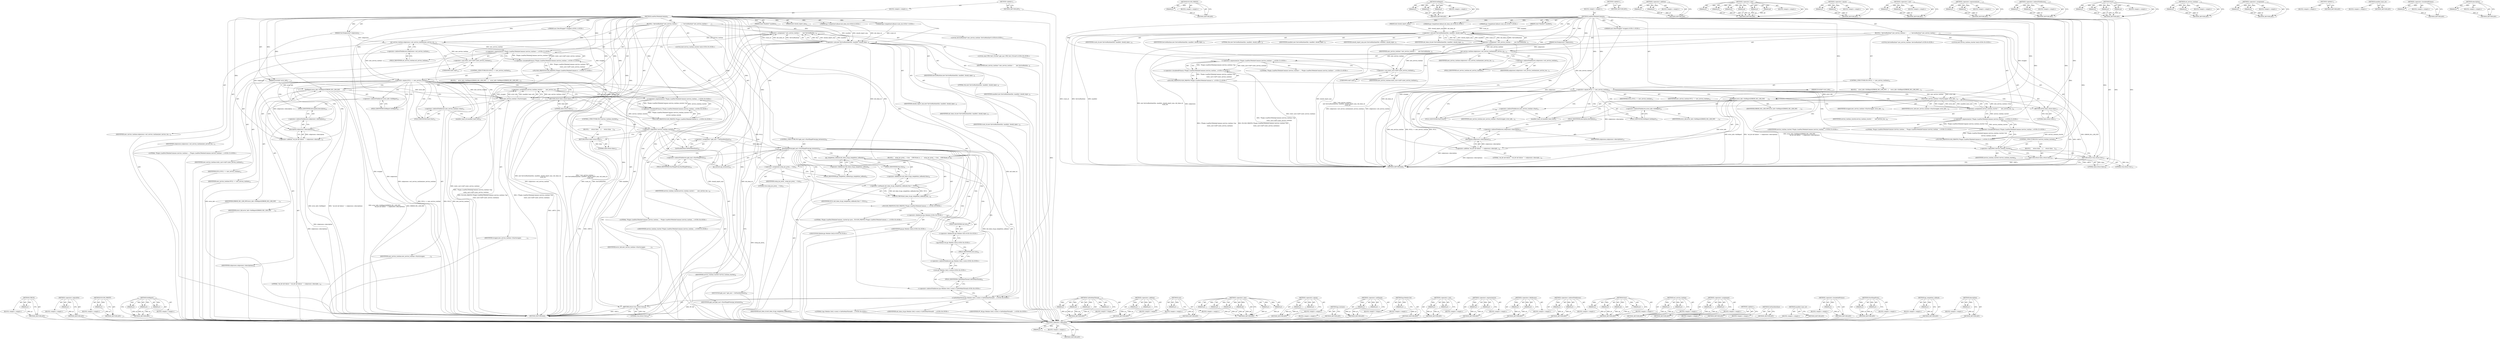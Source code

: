 digraph "description" {
vulnerable_252 [label=<(METHOD,CHECK)>];
vulnerable_253 [label=<(PARAM,p1)>];
vulnerable_254 [label=<(BLOCK,&lt;empty&gt;,&lt;empty&gt;)>];
vulnerable_255 [label=<(METHOD_RETURN,ANY)>];
vulnerable_237 [label=<(METHOD,&lt;operator&gt;.logicalNot)>];
vulnerable_238 [label=<(PARAM,p1)>];
vulnerable_239 [label=<(BLOCK,&lt;empty&gt;,&lt;empty&gt;)>];
vulnerable_240 [label=<(METHOD_RETURN,ANY)>];
vulnerable_189 [label=<(METHOD,PLUGIN_PRINTF)>];
vulnerable_190 [label=<(PARAM,p1)>];
vulnerable_191 [label=<(BLOCK,&lt;empty&gt;,&lt;empty&gt;)>];
vulnerable_192 [label=<(METHOD_RETURN,ANY)>];
vulnerable_212 [label=<(METHOD,SetReport)>];
vulnerable_213 [label=<(PARAM,p1)>];
vulnerable_214 [label=<(PARAM,p2)>];
vulnerable_215 [label=<(PARAM,p3)>];
vulnerable_216 [label=<(BLOCK,&lt;empty&gt;,&lt;empty&gt;)>];
vulnerable_217 [label=<(METHOD_RETURN,ANY)>];
vulnerable_6 [label=<(METHOD,&lt;global&gt;)<SUB>1</SUB>>];
vulnerable_7 [label=<(BLOCK,&lt;empty&gt;,&lt;empty&gt;)<SUB>1</SUB>>];
vulnerable_8 [label=<(METHOD,LoadNaClModuleCommon)<SUB>1</SUB>>];
vulnerable_9 [label="<(PARAM,nacl::DescWrapper* wrapper)<SUB>1</SUB>>"];
vulnerable_10 [label=<(PARAM,NaClSubprocess* subprocess)<SUB>2</SUB>>];
vulnerable_11 [label=<(PARAM,const Manifest* manifest)<SUB>3</SUB>>];
vulnerable_12 [label=<(PARAM,bool should_report_uma)<SUB>4</SUB>>];
vulnerable_13 [label=<(PARAM,ErrorInfo* error_info)<SUB>5</SUB>>];
vulnerable_14 [label="<(PARAM,pp::CompletionCallback init_done_cb)<SUB>6</SUB>>"];
vulnerable_15 [label="<(PARAM,pp::CompletionCallback crash_cb)<SUB>7</SUB>>"];
vulnerable_16 [label=<(BLOCK,{
  ServiceRuntime* new_service_runtime =
     ...,{
  ServiceRuntime* new_service_runtime =
     ...)<SUB>7</SUB>>];
vulnerable_17 [label="<(LOCAL,ServiceRuntime* new_service_runtime: ServiceRuntime*)<SUB>8</SUB>>"];
vulnerable_18 [label=<(&lt;operator&gt;.assignment,* new_service_runtime =
      new ServiceRuntim...)<SUB>8</SUB>>];
vulnerable_19 [label=<(IDENTIFIER,new_service_runtime,* new_service_runtime =
      new ServiceRuntim...)<SUB>8</SUB>>];
vulnerable_20 [label=<(&lt;operator&gt;.new,new ServiceRuntime(this, manifest, should_repor...)<SUB>9</SUB>>];
vulnerable_21 [label=<(IDENTIFIER,ServiceRuntime,new ServiceRuntime(this, manifest, should_repor...)<SUB>9</SUB>>];
vulnerable_22 [label=<(LITERAL,this,new ServiceRuntime(this, manifest, should_repor...)<SUB>9</SUB>>];
vulnerable_23 [label=<(IDENTIFIER,manifest,new ServiceRuntime(this, manifest, should_repor...)<SUB>9</SUB>>];
vulnerable_24 [label=<(IDENTIFIER,should_report_uma,new ServiceRuntime(this, manifest, should_repor...)<SUB>9</SUB>>];
vulnerable_25 [label=<(IDENTIFIER,init_done_cb,new ServiceRuntime(this, manifest, should_repor...)<SUB>9</SUB>>];
vulnerable_26 [label=<(IDENTIFIER,crash_cb,new ServiceRuntime(this, manifest, should_repor...)<SUB>10</SUB>>];
vulnerable_27 [label=<(set_service_runtime,subprocess-&gt;set_service_runtime(new_service_run...)<SUB>11</SUB>>];
vulnerable_28 [label=<(&lt;operator&gt;.indirectFieldAccess,subprocess-&gt;set_service_runtime)<SUB>11</SUB>>];
vulnerable_29 [label=<(IDENTIFIER,subprocess,subprocess-&gt;set_service_runtime(new_service_run...)<SUB>11</SUB>>];
vulnerable_30 [label=<(FIELD_IDENTIFIER,set_service_runtime,set_service_runtime)<SUB>11</SUB>>];
vulnerable_31 [label=<(IDENTIFIER,new_service_runtime,subprocess-&gt;set_service_runtime(new_service_run...)<SUB>11</SUB>>];
vulnerable_32 [label="<(PLUGIN_PRINTF,PLUGIN_PRINTF((&quot;Plugin::LoadNaClModuleCommon (s...)<SUB>12</SUB>>"];
vulnerable_33 [label="<(&lt;operator&gt;.bracketedPrimary,(&quot;Plugin::LoadNaClModuleCommon (service_runtime...)<SUB>12</SUB>>"];
vulnerable_34 [label="<(&lt;operator&gt;.expressionList,&quot;Plugin::LoadNaClModuleCommon (service_runtime=...)<SUB>12</SUB>>"];
vulnerable_35 [label="<(LITERAL,&quot;Plugin::LoadNaClModuleCommon (service_runtime=...,&quot;Plugin::LoadNaClModuleCommon (service_runtime=...)<SUB>12</SUB>>"];
vulnerable_36 [label=<(&lt;operator&gt;.cast,static_cast&lt;void*&gt;(new_service_runtime))<SUB>13</SUB>>];
vulnerable_37 [label=<(UNKNOWN,void*,void*)<SUB>13</SUB>>];
vulnerable_38 [label=<(IDENTIFIER,new_service_runtime,static_cast&lt;void*&gt;(new_service_runtime))<SUB>13</SUB>>];
vulnerable_39 [label=<(CONTROL_STRUCTURE,IF,if (NULL == new_service_runtime))<SUB>14</SUB>>];
vulnerable_40 [label=<(&lt;operator&gt;.equals,NULL == new_service_runtime)<SUB>14</SUB>>];
vulnerable_41 [label=<(IDENTIFIER,NULL,NULL == new_service_runtime)<SUB>14</SUB>>];
vulnerable_42 [label=<(IDENTIFIER,new_service_runtime,NULL == new_service_runtime)<SUB>14</SUB>>];
vulnerable_43 [label=<(BLOCK,{
    error_info-&gt;SetReport(ERROR_SEL_LDR_INIT,...,{
    error_info-&gt;SetReport(ERROR_SEL_LDR_INIT,...)<SUB>14</SUB>>];
vulnerable_44 [label=<(SetReport,error_info-&gt;SetReport(ERROR_SEL_LDR_INIT,
     ...)<SUB>15</SUB>>];
vulnerable_45 [label=<(&lt;operator&gt;.indirectFieldAccess,error_info-&gt;SetReport)<SUB>15</SUB>>];
vulnerable_46 [label=<(IDENTIFIER,error_info,error_info-&gt;SetReport(ERROR_SEL_LDR_INIT,
     ...)<SUB>15</SUB>>];
vulnerable_47 [label=<(FIELD_IDENTIFIER,SetReport,SetReport)<SUB>15</SUB>>];
vulnerable_48 [label=<(IDENTIFIER,ERROR_SEL_LDR_INIT,error_info-&gt;SetReport(ERROR_SEL_LDR_INIT,
     ...)<SUB>15</SUB>>];
vulnerable_49 [label=<(&lt;operator&gt;.addition,&quot;sel_ldr init failure &quot; + subprocess-&gt;descripti...)<SUB>16</SUB>>];
vulnerable_50 [label=<(LITERAL,&quot;sel_ldr init failure &quot;,&quot;sel_ldr init failure &quot; + subprocess-&gt;descripti...)<SUB>16</SUB>>];
vulnerable_51 [label=<(description,subprocess-&gt;description())<SUB>16</SUB>>];
vulnerable_52 [label=<(&lt;operator&gt;.indirectFieldAccess,subprocess-&gt;description)<SUB>16</SUB>>];
vulnerable_53 [label=<(IDENTIFIER,subprocess,subprocess-&gt;description())<SUB>16</SUB>>];
vulnerable_54 [label=<(FIELD_IDENTIFIER,description,description)<SUB>16</SUB>>];
vulnerable_55 [label=<(RETURN,return false;,return false;)<SUB>17</SUB>>];
vulnerable_56 [label=<(LITERAL,false,return false;)<SUB>17</SUB>>];
vulnerable_57 [label="<(LOCAL,bool service_runtime_started: bool)<SUB>20</SUB>>"];
vulnerable_58 [label=<(&lt;operator&gt;.assignment,service_runtime_started =
      new_service_run...)<SUB>20</SUB>>];
vulnerable_59 [label=<(IDENTIFIER,service_runtime_started,service_runtime_started =
      new_service_run...)<SUB>20</SUB>>];
vulnerable_60 [label=<(Start,new_service_runtime-&gt;Start(wrapper,
           ...)<SUB>21</SUB>>];
vulnerable_61 [label=<(&lt;operator&gt;.indirectFieldAccess,new_service_runtime-&gt;Start)<SUB>21</SUB>>];
vulnerable_62 [label=<(IDENTIFIER,new_service_runtime,new_service_runtime-&gt;Start(wrapper,
           ...)<SUB>21</SUB>>];
vulnerable_63 [label=<(FIELD_IDENTIFIER,Start,Start)<SUB>21</SUB>>];
vulnerable_64 [label=<(IDENTIFIER,wrapper,new_service_runtime-&gt;Start(wrapper,
           ...)<SUB>21</SUB>>];
vulnerable_65 [label=<(IDENTIFIER,error_info,new_service_runtime-&gt;Start(wrapper,
           ...)<SUB>22</SUB>>];
vulnerable_66 [label=<(manifest_base_url,manifest_base_url())<SUB>23</SUB>>];
vulnerable_67 [label="<(PLUGIN_PRINTF,PLUGIN_PRINTF((&quot;Plugin::LoadNaClModuleCommon (s...)<SUB>24</SUB>>"];
vulnerable_68 [label="<(&lt;operator&gt;.bracketedPrimary,(&quot;Plugin::LoadNaClModuleCommon (service_runtime...)<SUB>24</SUB>>"];
vulnerable_69 [label="<(&lt;operator&gt;.expressionList,&quot;Plugin::LoadNaClModuleCommon (service_runtime_...)<SUB>24</SUB>>"];
vulnerable_70 [label="<(LITERAL,&quot;Plugin::LoadNaClModuleCommon (service_runtime_...,&quot;Plugin::LoadNaClModuleCommon (service_runtime_...)<SUB>24</SUB>>"];
vulnerable_71 [label="<(IDENTIFIER,service_runtime_started,&quot;Plugin::LoadNaClModuleCommon (service_runtime_...)<SUB>25</SUB>>"];
vulnerable_72 [label=<(CONTROL_STRUCTURE,IF,if (!service_runtime_started))<SUB>26</SUB>>];
vulnerable_73 [label=<(&lt;operator&gt;.logicalNot,!service_runtime_started)<SUB>26</SUB>>];
vulnerable_74 [label=<(IDENTIFIER,service_runtime_started,!service_runtime_started)<SUB>26</SUB>>];
vulnerable_75 [label=<(BLOCK,{
     return false;
   },{
     return false;
   })<SUB>26</SUB>>];
vulnerable_76 [label=<(RETURN,return false;,return false;)<SUB>27</SUB>>];
vulnerable_77 [label=<(LITERAL,false,return false;)<SUB>27</SUB>>];
vulnerable_78 [label="<(LOCAL,const PPB_NaCl_Private* ppb_nacl: PPB_NaCl_Private*)<SUB>29</SUB>>"];
vulnerable_79 [label=<(&lt;operator&gt;.assignment,* ppb_nacl = GetNaclInterface())<SUB>29</SUB>>];
vulnerable_80 [label=<(IDENTIFIER,ppb_nacl,* ppb_nacl = GetNaclInterface())<SUB>29</SUB>>];
vulnerable_81 [label=<(GetNaclInterface,GetNaclInterface())<SUB>29</SUB>>];
vulnerable_82 [label=<(CONTROL_STRUCTURE,IF,if (ppb_nacl-&gt;StartPpapiProxy(pp_instance())))<SUB>30</SUB>>];
vulnerable_83 [label=<(StartPpapiProxy,ppb_nacl-&gt;StartPpapiProxy(pp_instance()))<SUB>30</SUB>>];
vulnerable_84 [label=<(&lt;operator&gt;.indirectFieldAccess,ppb_nacl-&gt;StartPpapiProxy)<SUB>30</SUB>>];
vulnerable_85 [label=<(IDENTIFIER,ppb_nacl,ppb_nacl-&gt;StartPpapiProxy(pp_instance()))<SUB>30</SUB>>];
vulnerable_86 [label=<(FIELD_IDENTIFIER,StartPpapiProxy,StartPpapiProxy)<SUB>30</SUB>>];
vulnerable_87 [label=<(pp_instance,pp_instance())<SUB>30</SUB>>];
vulnerable_88 [label=<(BLOCK,{
    using_ipc_proxy_ = true;
    CHECK(init_d...,{
    using_ipc_proxy_ = true;
    CHECK(init_d...)<SUB>30</SUB>>];
vulnerable_89 [label=<(&lt;operator&gt;.assignment,using_ipc_proxy_ = true)<SUB>31</SUB>>];
vulnerable_90 [label=<(IDENTIFIER,using_ipc_proxy_,using_ipc_proxy_ = true)<SUB>31</SUB>>];
vulnerable_91 [label=<(LITERAL,true,using_ipc_proxy_ = true)<SUB>31</SUB>>];
vulnerable_92 [label=<(CHECK,CHECK(init_done_cb.pp_completion_callback().fun...)<SUB>32</SUB>>];
vulnerable_93 [label=<(&lt;operator&gt;.notEquals,init_done_cb.pp_completion_callback().func != NULL)<SUB>32</SUB>>];
vulnerable_94 [label=<(&lt;operator&gt;.fieldAccess,init_done_cb.pp_completion_callback().func)<SUB>32</SUB>>];
vulnerable_95 [label=<(pp_completion_callback,init_done_cb.pp_completion_callback())<SUB>32</SUB>>];
vulnerable_96 [label=<(&lt;operator&gt;.fieldAccess,init_done_cb.pp_completion_callback)<SUB>32</SUB>>];
vulnerable_97 [label=<(IDENTIFIER,init_done_cb,init_done_cb.pp_completion_callback())<SUB>32</SUB>>];
vulnerable_98 [label=<(FIELD_IDENTIFIER,pp_completion_callback,pp_completion_callback)<SUB>32</SUB>>];
vulnerable_99 [label=<(FIELD_IDENTIFIER,func,func)<SUB>32</SUB>>];
vulnerable_100 [label=<(IDENTIFIER,NULL,init_done_cb.pp_completion_callback().func != NULL)<SUB>32</SUB>>];
vulnerable_101 [label="<(PLUGIN_PRINTF,PLUGIN_PRINTF((&quot;Plugin::LoadNaClModuleCommon, s...)<SUB>33</SUB>>"];
vulnerable_102 [label="<(LITERAL,&quot;Plugin::LoadNaClModuleCommon, started ipc prox...,PLUGIN_PRINTF((&quot;Plugin::LoadNaClModuleCommon, s...)<SUB>33</SUB>>"];
vulnerable_103 [label="<(CallOnMainThread,pp::Module::Get()-&gt;core()-&gt;CallOnMainThread(0, ...)<SUB>34</SUB>>"];
vulnerable_104 [label="<(&lt;operator&gt;.indirectFieldAccess,pp::Module::Get()-&gt;core()-&gt;CallOnMainThread)<SUB>34</SUB>>"];
vulnerable_105 [label="<(core,pp::Module::Get()-&gt;core())<SUB>34</SUB>>"];
vulnerable_106 [label="<(&lt;operator&gt;.indirectFieldAccess,pp::Module::Get()-&gt;core)<SUB>34</SUB>>"];
vulnerable_107 [label="<(pp.Module.Get,pp::Module::Get())<SUB>34</SUB>>"];
vulnerable_108 [label="<(&lt;operator&gt;.fieldAccess,pp::Module::Get)<SUB>34</SUB>>"];
vulnerable_109 [label="<(&lt;operator&gt;.fieldAccess,pp::Module)<SUB>34</SUB>>"];
vulnerable_110 [label="<(IDENTIFIER,pp,pp::Module::Get())<SUB>34</SUB>>"];
vulnerable_111 [label="<(IDENTIFIER,Module,pp::Module::Get())<SUB>34</SUB>>"];
vulnerable_112 [label=<(FIELD_IDENTIFIER,Get,Get)<SUB>34</SUB>>];
vulnerable_113 [label=<(FIELD_IDENTIFIER,core,core)<SUB>34</SUB>>];
vulnerable_114 [label=<(FIELD_IDENTIFIER,CallOnMainThread,CallOnMainThread)<SUB>34</SUB>>];
vulnerable_115 [label="<(LITERAL,0,pp::Module::Get()-&gt;core()-&gt;CallOnMainThread(0, ...)<SUB>34</SUB>>"];
vulnerable_116 [label="<(IDENTIFIER,init_done_cb,pp::Module::Get()-&gt;core()-&gt;CallOnMainThread(0, ...)<SUB>34</SUB>>"];
vulnerable_117 [label="<(IDENTIFIER,PP_OK,pp::Module::Get()-&gt;core()-&gt;CallOnMainThread(0, ...)<SUB>34</SUB>>"];
vulnerable_118 [label=<(RETURN,return true;,return true;)<SUB>36</SUB>>];
vulnerable_119 [label=<(LITERAL,true,return true;)<SUB>36</SUB>>];
vulnerable_120 [label=<(METHOD_RETURN,bool)<SUB>1</SUB>>];
vulnerable_122 [label=<(METHOD_RETURN,ANY)<SUB>1</SUB>>];
vulnerable_270 [label=<(METHOD,CallOnMainThread)>];
vulnerable_271 [label=<(PARAM,p1)>];
vulnerable_272 [label=<(PARAM,p2)>];
vulnerable_273 [label=<(PARAM,p3)>];
vulnerable_274 [label=<(PARAM,p4)>];
vulnerable_275 [label=<(BLOCK,&lt;empty&gt;,&lt;empty&gt;)>];
vulnerable_276 [label=<(METHOD_RETURN,ANY)>];
vulnerable_218 [label=<(METHOD,&lt;operator&gt;.addition)>];
vulnerable_219 [label=<(PARAM,p1)>];
vulnerable_220 [label=<(PARAM,p2)>];
vulnerable_221 [label=<(BLOCK,&lt;empty&gt;,&lt;empty&gt;)>];
vulnerable_222 [label=<(METHOD_RETURN,ANY)>];
vulnerable_277 [label=<(METHOD,core)>];
vulnerable_278 [label=<(PARAM,p1)>];
vulnerable_279 [label=<(BLOCK,&lt;empty&gt;,&lt;empty&gt;)>];
vulnerable_280 [label=<(METHOD_RETURN,ANY)>];
vulnerable_170 [label=<(METHOD,&lt;operator&gt;.new)>];
vulnerable_171 [label=<(PARAM,p1)>];
vulnerable_172 [label=<(PARAM,p2)>];
vulnerable_173 [label=<(PARAM,p3)>];
vulnerable_174 [label=<(PARAM,p4)>];
vulnerable_175 [label=<(PARAM,p5)>];
vulnerable_176 [label=<(PARAM,p6)>];
vulnerable_177 [label=<(BLOCK,&lt;empty&gt;,&lt;empty&gt;)>];
vulnerable_178 [label=<(METHOD_RETURN,ANY)>];
vulnerable_207 [label=<(METHOD,&lt;operator&gt;.equals)>];
vulnerable_208 [label=<(PARAM,p1)>];
vulnerable_209 [label=<(PARAM,p2)>];
vulnerable_210 [label=<(BLOCK,&lt;empty&gt;,&lt;empty&gt;)>];
vulnerable_211 [label=<(METHOD_RETURN,ANY)>];
vulnerable_249 [label=<(METHOD,pp_instance)>];
vulnerable_250 [label=<(BLOCK,&lt;empty&gt;,&lt;empty&gt;)>];
vulnerable_251 [label=<(METHOD_RETURN,ANY)>];
vulnerable_256 [label=<(METHOD,&lt;operator&gt;.notEquals)>];
vulnerable_257 [label=<(PARAM,p1)>];
vulnerable_258 [label=<(PARAM,p2)>];
vulnerable_259 [label=<(BLOCK,&lt;empty&gt;,&lt;empty&gt;)>];
vulnerable_260 [label=<(METHOD_RETURN,ANY)>];
vulnerable_281 [label=<(METHOD,pp.Module.Get)>];
vulnerable_282 [label=<(PARAM,p1)>];
vulnerable_283 [label=<(BLOCK,&lt;empty&gt;,&lt;empty&gt;)>];
vulnerable_284 [label=<(METHOD_RETURN,ANY)>];
vulnerable_202 [label=<(METHOD,&lt;operator&gt;.cast)>];
vulnerable_203 [label=<(PARAM,p1)>];
vulnerable_204 [label=<(PARAM,p2)>];
vulnerable_205 [label=<(BLOCK,&lt;empty&gt;,&lt;empty&gt;)>];
vulnerable_206 [label=<(METHOD_RETURN,ANY)>];
vulnerable_197 [label=<(METHOD,&lt;operator&gt;.expressionList)>];
vulnerable_198 [label=<(PARAM,p1)>];
vulnerable_199 [label=<(PARAM,p2)>];
vulnerable_200 [label=<(BLOCK,&lt;empty&gt;,&lt;empty&gt;)>];
vulnerable_201 [label=<(METHOD_RETURN,ANY)>];
vulnerable_261 [label=<(METHOD,&lt;operator&gt;.fieldAccess)>];
vulnerable_262 [label=<(PARAM,p1)>];
vulnerable_263 [label=<(PARAM,p2)>];
vulnerable_264 [label=<(BLOCK,&lt;empty&gt;,&lt;empty&gt;)>];
vulnerable_265 [label=<(METHOD_RETURN,ANY)>];
vulnerable_184 [label=<(METHOD,&lt;operator&gt;.indirectFieldAccess)>];
vulnerable_185 [label=<(PARAM,p1)>];
vulnerable_186 [label=<(PARAM,p2)>];
vulnerable_187 [label=<(BLOCK,&lt;empty&gt;,&lt;empty&gt;)>];
vulnerable_188 [label=<(METHOD_RETURN,ANY)>];
vulnerable_227 [label=<(METHOD,Start)>];
vulnerable_228 [label=<(PARAM,p1)>];
vulnerable_229 [label=<(PARAM,p2)>];
vulnerable_230 [label=<(PARAM,p3)>];
vulnerable_231 [label=<(PARAM,p4)>];
vulnerable_232 [label=<(BLOCK,&lt;empty&gt;,&lt;empty&gt;)>];
vulnerable_233 [label=<(METHOD_RETURN,ANY)>];
vulnerable_179 [label=<(METHOD,set_service_runtime)>];
vulnerable_180 [label=<(PARAM,p1)>];
vulnerable_181 [label=<(PARAM,p2)>];
vulnerable_182 [label=<(BLOCK,&lt;empty&gt;,&lt;empty&gt;)>];
vulnerable_183 [label=<(METHOD_RETURN,ANY)>];
vulnerable_165 [label=<(METHOD,&lt;operator&gt;.assignment)>];
vulnerable_166 [label=<(PARAM,p1)>];
vulnerable_167 [label=<(PARAM,p2)>];
vulnerable_168 [label=<(BLOCK,&lt;empty&gt;,&lt;empty&gt;)>];
vulnerable_169 [label=<(METHOD_RETURN,ANY)>];
vulnerable_159 [label=<(METHOD,&lt;global&gt;)<SUB>1</SUB>>];
vulnerable_160 [label=<(BLOCK,&lt;empty&gt;,&lt;empty&gt;)>];
vulnerable_161 [label=<(METHOD_RETURN,ANY)>];
vulnerable_241 [label=<(METHOD,GetNaclInterface)>];
vulnerable_242 [label=<(BLOCK,&lt;empty&gt;,&lt;empty&gt;)>];
vulnerable_243 [label=<(METHOD_RETURN,ANY)>];
vulnerable_234 [label=<(METHOD,manifest_base_url)>];
vulnerable_235 [label=<(BLOCK,&lt;empty&gt;,&lt;empty&gt;)>];
vulnerable_236 [label=<(METHOD_RETURN,ANY)>];
vulnerable_193 [label=<(METHOD,&lt;operator&gt;.bracketedPrimary)>];
vulnerable_194 [label=<(PARAM,p1)>];
vulnerable_195 [label=<(BLOCK,&lt;empty&gt;,&lt;empty&gt;)>];
vulnerable_196 [label=<(METHOD_RETURN,ANY)>];
vulnerable_244 [label=<(METHOD,StartPpapiProxy)>];
vulnerable_245 [label=<(PARAM,p1)>];
vulnerable_246 [label=<(PARAM,p2)>];
vulnerable_247 [label=<(BLOCK,&lt;empty&gt;,&lt;empty&gt;)>];
vulnerable_248 [label=<(METHOD_RETURN,ANY)>];
vulnerable_266 [label=<(METHOD,pp_completion_callback)>];
vulnerable_267 [label=<(PARAM,p1)>];
vulnerable_268 [label=<(BLOCK,&lt;empty&gt;,&lt;empty&gt;)>];
vulnerable_269 [label=<(METHOD_RETURN,ANY)>];
vulnerable_223 [label=<(METHOD,description)>];
vulnerable_224 [label=<(PARAM,p1)>];
vulnerable_225 [label=<(BLOCK,&lt;empty&gt;,&lt;empty&gt;)>];
vulnerable_226 [label=<(METHOD_RETURN,ANY)>];
fixed_189 [label=<(METHOD,&lt;operator&gt;.logicalNot)>];
fixed_190 [label=<(PARAM,p1)>];
fixed_191 [label=<(BLOCK,&lt;empty&gt;,&lt;empty&gt;)>];
fixed_192 [label=<(METHOD_RETURN,ANY)>];
fixed_141 [label=<(METHOD,PLUGIN_PRINTF)>];
fixed_142 [label=<(PARAM,p1)>];
fixed_143 [label=<(BLOCK,&lt;empty&gt;,&lt;empty&gt;)>];
fixed_144 [label=<(METHOD_RETURN,ANY)>];
fixed_164 [label=<(METHOD,SetReport)>];
fixed_165 [label=<(PARAM,p1)>];
fixed_166 [label=<(PARAM,p2)>];
fixed_167 [label=<(PARAM,p3)>];
fixed_168 [label=<(BLOCK,&lt;empty&gt;,&lt;empty&gt;)>];
fixed_169 [label=<(METHOD_RETURN,ANY)>];
fixed_6 [label=<(METHOD,&lt;global&gt;)<SUB>1</SUB>>];
fixed_7 [label=<(BLOCK,&lt;empty&gt;,&lt;empty&gt;)<SUB>1</SUB>>];
fixed_8 [label=<(METHOD,LoadNaClModuleCommon)<SUB>1</SUB>>];
fixed_9 [label="<(PARAM,nacl::DescWrapper* wrapper)<SUB>1</SUB>>"];
fixed_10 [label=<(PARAM,NaClSubprocess* subprocess)<SUB>2</SUB>>];
fixed_11 [label=<(PARAM,const Manifest* manifest)<SUB>3</SUB>>];
fixed_12 [label=<(PARAM,bool should_report_uma)<SUB>4</SUB>>];
fixed_13 [label=<(PARAM,ErrorInfo* error_info)<SUB>5</SUB>>];
fixed_14 [label="<(PARAM,pp::CompletionCallback init_done_cb)<SUB>6</SUB>>"];
fixed_15 [label="<(PARAM,pp::CompletionCallback crash_cb)<SUB>7</SUB>>"];
fixed_16 [label=<(BLOCK,{
  ServiceRuntime* new_service_runtime =
     ...,{
  ServiceRuntime* new_service_runtime =
     ...)<SUB>7</SUB>>];
fixed_17 [label="<(LOCAL,ServiceRuntime* new_service_runtime: ServiceRuntime*)<SUB>8</SUB>>"];
fixed_18 [label=<(&lt;operator&gt;.assignment,* new_service_runtime =
      new ServiceRuntim...)<SUB>8</SUB>>];
fixed_19 [label=<(IDENTIFIER,new_service_runtime,* new_service_runtime =
      new ServiceRuntim...)<SUB>8</SUB>>];
fixed_20 [label=<(&lt;operator&gt;.new,new ServiceRuntime(this, manifest, should_repor...)<SUB>9</SUB>>];
fixed_21 [label=<(IDENTIFIER,ServiceRuntime,new ServiceRuntime(this, manifest, should_repor...)<SUB>9</SUB>>];
fixed_22 [label=<(LITERAL,this,new ServiceRuntime(this, manifest, should_repor...)<SUB>9</SUB>>];
fixed_23 [label=<(IDENTIFIER,manifest,new ServiceRuntime(this, manifest, should_repor...)<SUB>9</SUB>>];
fixed_24 [label=<(IDENTIFIER,should_report_uma,new ServiceRuntime(this, manifest, should_repor...)<SUB>9</SUB>>];
fixed_25 [label=<(IDENTIFIER,init_done_cb,new ServiceRuntime(this, manifest, should_repor...)<SUB>9</SUB>>];
fixed_26 [label=<(IDENTIFIER,crash_cb,new ServiceRuntime(this, manifest, should_repor...)<SUB>10</SUB>>];
fixed_27 [label=<(set_service_runtime,subprocess-&gt;set_service_runtime(new_service_run...)<SUB>11</SUB>>];
fixed_28 [label=<(&lt;operator&gt;.indirectFieldAccess,subprocess-&gt;set_service_runtime)<SUB>11</SUB>>];
fixed_29 [label=<(IDENTIFIER,subprocess,subprocess-&gt;set_service_runtime(new_service_run...)<SUB>11</SUB>>];
fixed_30 [label=<(FIELD_IDENTIFIER,set_service_runtime,set_service_runtime)<SUB>11</SUB>>];
fixed_31 [label=<(IDENTIFIER,new_service_runtime,subprocess-&gt;set_service_runtime(new_service_run...)<SUB>11</SUB>>];
fixed_32 [label="<(PLUGIN_PRINTF,PLUGIN_PRINTF((&quot;Plugin::LoadNaClModuleCommon (s...)<SUB>12</SUB>>"];
fixed_33 [label="<(&lt;operator&gt;.bracketedPrimary,(&quot;Plugin::LoadNaClModuleCommon (service_runtime...)<SUB>12</SUB>>"];
fixed_34 [label="<(&lt;operator&gt;.expressionList,&quot;Plugin::LoadNaClModuleCommon (service_runtime=...)<SUB>12</SUB>>"];
fixed_35 [label="<(LITERAL,&quot;Plugin::LoadNaClModuleCommon (service_runtime=...,&quot;Plugin::LoadNaClModuleCommon (service_runtime=...)<SUB>12</SUB>>"];
fixed_36 [label=<(&lt;operator&gt;.cast,static_cast&lt;void*&gt;(new_service_runtime))<SUB>13</SUB>>];
fixed_37 [label=<(UNKNOWN,void*,void*)<SUB>13</SUB>>];
fixed_38 [label=<(IDENTIFIER,new_service_runtime,static_cast&lt;void*&gt;(new_service_runtime))<SUB>13</SUB>>];
fixed_39 [label=<(CONTROL_STRUCTURE,IF,if (NULL == new_service_runtime))<SUB>14</SUB>>];
fixed_40 [label=<(&lt;operator&gt;.equals,NULL == new_service_runtime)<SUB>14</SUB>>];
fixed_41 [label=<(IDENTIFIER,NULL,NULL == new_service_runtime)<SUB>14</SUB>>];
fixed_42 [label=<(IDENTIFIER,new_service_runtime,NULL == new_service_runtime)<SUB>14</SUB>>];
fixed_43 [label=<(BLOCK,{
    error_info-&gt;SetReport(ERROR_SEL_LDR_INIT,...,{
    error_info-&gt;SetReport(ERROR_SEL_LDR_INIT,...)<SUB>14</SUB>>];
fixed_44 [label=<(SetReport,error_info-&gt;SetReport(ERROR_SEL_LDR_INIT,
     ...)<SUB>15</SUB>>];
fixed_45 [label=<(&lt;operator&gt;.indirectFieldAccess,error_info-&gt;SetReport)<SUB>15</SUB>>];
fixed_46 [label=<(IDENTIFIER,error_info,error_info-&gt;SetReport(ERROR_SEL_LDR_INIT,
     ...)<SUB>15</SUB>>];
fixed_47 [label=<(FIELD_IDENTIFIER,SetReport,SetReport)<SUB>15</SUB>>];
fixed_48 [label=<(IDENTIFIER,ERROR_SEL_LDR_INIT,error_info-&gt;SetReport(ERROR_SEL_LDR_INIT,
     ...)<SUB>15</SUB>>];
fixed_49 [label=<(&lt;operator&gt;.addition,&quot;sel_ldr init failure &quot; + subprocess-&gt;descripti...)<SUB>16</SUB>>];
fixed_50 [label=<(LITERAL,&quot;sel_ldr init failure &quot;,&quot;sel_ldr init failure &quot; + subprocess-&gt;descripti...)<SUB>16</SUB>>];
fixed_51 [label=<(description,subprocess-&gt;description())<SUB>16</SUB>>];
fixed_52 [label=<(&lt;operator&gt;.indirectFieldAccess,subprocess-&gt;description)<SUB>16</SUB>>];
fixed_53 [label=<(IDENTIFIER,subprocess,subprocess-&gt;description())<SUB>16</SUB>>];
fixed_54 [label=<(FIELD_IDENTIFIER,description,description)<SUB>16</SUB>>];
fixed_55 [label=<(RETURN,return false;,return false;)<SUB>17</SUB>>];
fixed_56 [label=<(LITERAL,false,return false;)<SUB>17</SUB>>];
fixed_57 [label="<(LOCAL,bool service_runtime_started: bool)<SUB>20</SUB>>"];
fixed_58 [label=<(&lt;operator&gt;.assignment,service_runtime_started =
      new_service_run...)<SUB>20</SUB>>];
fixed_59 [label=<(IDENTIFIER,service_runtime_started,service_runtime_started =
      new_service_run...)<SUB>20</SUB>>];
fixed_60 [label=<(Start,new_service_runtime-&gt;Start(wrapper, error_info,...)<SUB>21</SUB>>];
fixed_61 [label=<(&lt;operator&gt;.indirectFieldAccess,new_service_runtime-&gt;Start)<SUB>21</SUB>>];
fixed_62 [label=<(IDENTIFIER,new_service_runtime,new_service_runtime-&gt;Start(wrapper, error_info,...)<SUB>21</SUB>>];
fixed_63 [label=<(FIELD_IDENTIFIER,Start,Start)<SUB>21</SUB>>];
fixed_64 [label=<(IDENTIFIER,wrapper,new_service_runtime-&gt;Start(wrapper, error_info,...)<SUB>21</SUB>>];
fixed_65 [label=<(IDENTIFIER,error_info,new_service_runtime-&gt;Start(wrapper, error_info,...)<SUB>21</SUB>>];
fixed_66 [label=<(manifest_base_url,manifest_base_url())<SUB>21</SUB>>];
fixed_67 [label="<(PLUGIN_PRINTF,PLUGIN_PRINTF((&quot;Plugin::LoadNaClModuleCommon (s...)<SUB>22</SUB>>"];
fixed_68 [label="<(&lt;operator&gt;.bracketedPrimary,(&quot;Plugin::LoadNaClModuleCommon (service_runtime...)<SUB>22</SUB>>"];
fixed_69 [label="<(&lt;operator&gt;.expressionList,&quot;Plugin::LoadNaClModuleCommon (service_runtime_...)<SUB>22</SUB>>"];
fixed_70 [label="<(LITERAL,&quot;Plugin::LoadNaClModuleCommon (service_runtime_...,&quot;Plugin::LoadNaClModuleCommon (service_runtime_...)<SUB>22</SUB>>"];
fixed_71 [label="<(IDENTIFIER,service_runtime_started,&quot;Plugin::LoadNaClModuleCommon (service_runtime_...)<SUB>23</SUB>>"];
fixed_72 [label=<(CONTROL_STRUCTURE,IF,if (!service_runtime_started))<SUB>24</SUB>>];
fixed_73 [label=<(&lt;operator&gt;.logicalNot,!service_runtime_started)<SUB>24</SUB>>];
fixed_74 [label=<(IDENTIFIER,service_runtime_started,!service_runtime_started)<SUB>24</SUB>>];
fixed_75 [label=<(BLOCK,{
     return false;
   },{
     return false;
   })<SUB>24</SUB>>];
fixed_76 [label=<(RETURN,return false;,return false;)<SUB>25</SUB>>];
fixed_77 [label=<(LITERAL,false,return false;)<SUB>25</SUB>>];
fixed_78 [label=<(RETURN,return true;,return true;)<SUB>27</SUB>>];
fixed_79 [label=<(LITERAL,true,return true;)<SUB>27</SUB>>];
fixed_80 [label=<(METHOD_RETURN,bool)<SUB>1</SUB>>];
fixed_82 [label=<(METHOD_RETURN,ANY)<SUB>1</SUB>>];
fixed_170 [label=<(METHOD,&lt;operator&gt;.addition)>];
fixed_171 [label=<(PARAM,p1)>];
fixed_172 [label=<(PARAM,p2)>];
fixed_173 [label=<(BLOCK,&lt;empty&gt;,&lt;empty&gt;)>];
fixed_174 [label=<(METHOD_RETURN,ANY)>];
fixed_122 [label=<(METHOD,&lt;operator&gt;.new)>];
fixed_123 [label=<(PARAM,p1)>];
fixed_124 [label=<(PARAM,p2)>];
fixed_125 [label=<(PARAM,p3)>];
fixed_126 [label=<(PARAM,p4)>];
fixed_127 [label=<(PARAM,p5)>];
fixed_128 [label=<(PARAM,p6)>];
fixed_129 [label=<(BLOCK,&lt;empty&gt;,&lt;empty&gt;)>];
fixed_130 [label=<(METHOD_RETURN,ANY)>];
fixed_159 [label=<(METHOD,&lt;operator&gt;.equals)>];
fixed_160 [label=<(PARAM,p1)>];
fixed_161 [label=<(PARAM,p2)>];
fixed_162 [label=<(BLOCK,&lt;empty&gt;,&lt;empty&gt;)>];
fixed_163 [label=<(METHOD_RETURN,ANY)>];
fixed_154 [label=<(METHOD,&lt;operator&gt;.cast)>];
fixed_155 [label=<(PARAM,p1)>];
fixed_156 [label=<(PARAM,p2)>];
fixed_157 [label=<(BLOCK,&lt;empty&gt;,&lt;empty&gt;)>];
fixed_158 [label=<(METHOD_RETURN,ANY)>];
fixed_149 [label=<(METHOD,&lt;operator&gt;.expressionList)>];
fixed_150 [label=<(PARAM,p1)>];
fixed_151 [label=<(PARAM,p2)>];
fixed_152 [label=<(BLOCK,&lt;empty&gt;,&lt;empty&gt;)>];
fixed_153 [label=<(METHOD_RETURN,ANY)>];
fixed_136 [label=<(METHOD,&lt;operator&gt;.indirectFieldAccess)>];
fixed_137 [label=<(PARAM,p1)>];
fixed_138 [label=<(PARAM,p2)>];
fixed_139 [label=<(BLOCK,&lt;empty&gt;,&lt;empty&gt;)>];
fixed_140 [label=<(METHOD_RETURN,ANY)>];
fixed_179 [label=<(METHOD,Start)>];
fixed_180 [label=<(PARAM,p1)>];
fixed_181 [label=<(PARAM,p2)>];
fixed_182 [label=<(PARAM,p3)>];
fixed_183 [label=<(PARAM,p4)>];
fixed_184 [label=<(BLOCK,&lt;empty&gt;,&lt;empty&gt;)>];
fixed_185 [label=<(METHOD_RETURN,ANY)>];
fixed_131 [label=<(METHOD,set_service_runtime)>];
fixed_132 [label=<(PARAM,p1)>];
fixed_133 [label=<(PARAM,p2)>];
fixed_134 [label=<(BLOCK,&lt;empty&gt;,&lt;empty&gt;)>];
fixed_135 [label=<(METHOD_RETURN,ANY)>];
fixed_117 [label=<(METHOD,&lt;operator&gt;.assignment)>];
fixed_118 [label=<(PARAM,p1)>];
fixed_119 [label=<(PARAM,p2)>];
fixed_120 [label=<(BLOCK,&lt;empty&gt;,&lt;empty&gt;)>];
fixed_121 [label=<(METHOD_RETURN,ANY)>];
fixed_111 [label=<(METHOD,&lt;global&gt;)<SUB>1</SUB>>];
fixed_112 [label=<(BLOCK,&lt;empty&gt;,&lt;empty&gt;)>];
fixed_113 [label=<(METHOD_RETURN,ANY)>];
fixed_186 [label=<(METHOD,manifest_base_url)>];
fixed_187 [label=<(BLOCK,&lt;empty&gt;,&lt;empty&gt;)>];
fixed_188 [label=<(METHOD_RETURN,ANY)>];
fixed_145 [label=<(METHOD,&lt;operator&gt;.bracketedPrimary)>];
fixed_146 [label=<(PARAM,p1)>];
fixed_147 [label=<(BLOCK,&lt;empty&gt;,&lt;empty&gt;)>];
fixed_148 [label=<(METHOD_RETURN,ANY)>];
fixed_175 [label=<(METHOD,description)>];
fixed_176 [label=<(PARAM,p1)>];
fixed_177 [label=<(BLOCK,&lt;empty&gt;,&lt;empty&gt;)>];
fixed_178 [label=<(METHOD_RETURN,ANY)>];
vulnerable_252 -> vulnerable_253  [key=0, label="AST: "];
vulnerable_252 -> vulnerable_253  [key=1, label="DDG: "];
vulnerable_252 -> vulnerable_254  [key=0, label="AST: "];
vulnerable_252 -> vulnerable_255  [key=0, label="AST: "];
vulnerable_252 -> vulnerable_255  [key=1, label="CFG: "];
vulnerable_253 -> vulnerable_255  [key=0, label="DDG: p1"];
vulnerable_254 -> fixed_189  [key=0];
vulnerable_255 -> fixed_189  [key=0];
vulnerable_237 -> vulnerable_238  [key=0, label="AST: "];
vulnerable_237 -> vulnerable_238  [key=1, label="DDG: "];
vulnerable_237 -> vulnerable_239  [key=0, label="AST: "];
vulnerable_237 -> vulnerable_240  [key=0, label="AST: "];
vulnerable_237 -> vulnerable_240  [key=1, label="CFG: "];
vulnerable_238 -> vulnerable_240  [key=0, label="DDG: p1"];
vulnerable_239 -> fixed_189  [key=0];
vulnerable_240 -> fixed_189  [key=0];
vulnerable_189 -> vulnerable_190  [key=0, label="AST: "];
vulnerable_189 -> vulnerable_190  [key=1, label="DDG: "];
vulnerable_189 -> vulnerable_191  [key=0, label="AST: "];
vulnerable_189 -> vulnerable_192  [key=0, label="AST: "];
vulnerable_189 -> vulnerable_192  [key=1, label="CFG: "];
vulnerable_190 -> vulnerable_192  [key=0, label="DDG: p1"];
vulnerable_191 -> fixed_189  [key=0];
vulnerable_192 -> fixed_189  [key=0];
vulnerable_212 -> vulnerable_213  [key=0, label="AST: "];
vulnerable_212 -> vulnerable_213  [key=1, label="DDG: "];
vulnerable_212 -> vulnerable_216  [key=0, label="AST: "];
vulnerable_212 -> vulnerable_214  [key=0, label="AST: "];
vulnerable_212 -> vulnerable_214  [key=1, label="DDG: "];
vulnerable_212 -> vulnerable_217  [key=0, label="AST: "];
vulnerable_212 -> vulnerable_217  [key=1, label="CFG: "];
vulnerable_212 -> vulnerable_215  [key=0, label="AST: "];
vulnerable_212 -> vulnerable_215  [key=1, label="DDG: "];
vulnerable_213 -> vulnerable_217  [key=0, label="DDG: p1"];
vulnerable_214 -> vulnerable_217  [key=0, label="DDG: p2"];
vulnerable_215 -> vulnerable_217  [key=0, label="DDG: p3"];
vulnerable_216 -> fixed_189  [key=0];
vulnerable_217 -> fixed_189  [key=0];
vulnerable_6 -> vulnerable_7  [key=0, label="AST: "];
vulnerable_6 -> vulnerable_122  [key=0, label="AST: "];
vulnerable_6 -> vulnerable_122  [key=1, label="CFG: "];
vulnerable_7 -> vulnerable_8  [key=0, label="AST: "];
vulnerable_8 -> vulnerable_9  [key=0, label="AST: "];
vulnerable_8 -> vulnerable_9  [key=1, label="DDG: "];
vulnerable_8 -> vulnerable_10  [key=0, label="AST: "];
vulnerable_8 -> vulnerable_10  [key=1, label="DDG: "];
vulnerable_8 -> vulnerable_11  [key=0, label="AST: "];
vulnerable_8 -> vulnerable_11  [key=1, label="DDG: "];
vulnerable_8 -> vulnerable_12  [key=0, label="AST: "];
vulnerable_8 -> vulnerable_12  [key=1, label="DDG: "];
vulnerable_8 -> vulnerable_13  [key=0, label="AST: "];
vulnerable_8 -> vulnerable_13  [key=1, label="DDG: "];
vulnerable_8 -> vulnerable_14  [key=0, label="AST: "];
vulnerable_8 -> vulnerable_14  [key=1, label="DDG: "];
vulnerable_8 -> vulnerable_15  [key=0, label="AST: "];
vulnerable_8 -> vulnerable_15  [key=1, label="DDG: "];
vulnerable_8 -> vulnerable_16  [key=0, label="AST: "];
vulnerable_8 -> vulnerable_120  [key=0, label="AST: "];
vulnerable_8 -> vulnerable_20  [key=0, label="CFG: "];
vulnerable_8 -> vulnerable_20  [key=1, label="DDG: "];
vulnerable_8 -> vulnerable_79  [key=0, label="DDG: "];
vulnerable_8 -> vulnerable_118  [key=0, label="DDG: "];
vulnerable_8 -> vulnerable_27  [key=0, label="DDG: "];
vulnerable_8 -> vulnerable_119  [key=0, label="DDG: "];
vulnerable_8 -> vulnerable_40  [key=0, label="DDG: "];
vulnerable_8 -> vulnerable_55  [key=0, label="DDG: "];
vulnerable_8 -> vulnerable_60  [key=0, label="DDG: "];
vulnerable_8 -> vulnerable_73  [key=0, label="DDG: "];
vulnerable_8 -> vulnerable_76  [key=0, label="DDG: "];
vulnerable_8 -> vulnerable_83  [key=0, label="DDG: "];
vulnerable_8 -> vulnerable_89  [key=0, label="DDG: "];
vulnerable_8 -> vulnerable_34  [key=0, label="DDG: "];
vulnerable_8 -> vulnerable_44  [key=0, label="DDG: "];
vulnerable_8 -> vulnerable_56  [key=0, label="DDG: "];
vulnerable_8 -> vulnerable_69  [key=0, label="DDG: "];
vulnerable_8 -> vulnerable_77  [key=0, label="DDG: "];
vulnerable_8 -> vulnerable_101  [key=0, label="DDG: "];
vulnerable_8 -> vulnerable_103  [key=0, label="DDG: "];
vulnerable_8 -> vulnerable_36  [key=0, label="DDG: "];
vulnerable_8 -> vulnerable_49  [key=0, label="DDG: "];
vulnerable_8 -> vulnerable_93  [key=0, label="DDG: "];
vulnerable_9 -> vulnerable_120  [key=0, label="DDG: wrapper"];
vulnerable_9 -> vulnerable_60  [key=0, label="DDG: wrapper"];
vulnerable_10 -> vulnerable_120  [key=0, label="DDG: subprocess"];
vulnerable_10 -> vulnerable_27  [key=0, label="DDG: subprocess"];
vulnerable_10 -> vulnerable_51  [key=0, label="DDG: subprocess"];
vulnerable_11 -> vulnerable_20  [key=0, label="DDG: manifest"];
vulnerable_12 -> vulnerable_20  [key=0, label="DDG: should_report_uma"];
vulnerable_13 -> vulnerable_120  [key=0, label="DDG: error_info"];
vulnerable_13 -> vulnerable_60  [key=0, label="DDG: error_info"];
vulnerable_13 -> vulnerable_44  [key=0, label="DDG: error_info"];
vulnerable_14 -> vulnerable_20  [key=0, label="DDG: init_done_cb"];
vulnerable_15 -> vulnerable_20  [key=0, label="DDG: crash_cb"];
vulnerable_16 -> vulnerable_17  [key=0, label="AST: "];
vulnerable_16 -> vulnerable_18  [key=0, label="AST: "];
vulnerable_16 -> vulnerable_27  [key=0, label="AST: "];
vulnerable_16 -> vulnerable_32  [key=0, label="AST: "];
vulnerable_16 -> vulnerable_39  [key=0, label="AST: "];
vulnerable_16 -> vulnerable_57  [key=0, label="AST: "];
vulnerable_16 -> vulnerable_58  [key=0, label="AST: "];
vulnerable_16 -> vulnerable_67  [key=0, label="AST: "];
vulnerable_16 -> vulnerable_72  [key=0, label="AST: "];
vulnerable_16 -> vulnerable_78  [key=0, label="AST: "];
vulnerable_16 -> vulnerable_79  [key=0, label="AST: "];
vulnerable_16 -> vulnerable_82  [key=0, label="AST: "];
vulnerable_16 -> vulnerable_118  [key=0, label="AST: "];
vulnerable_17 -> fixed_189  [key=0];
vulnerable_18 -> vulnerable_19  [key=0, label="AST: "];
vulnerable_18 -> vulnerable_20  [key=0, label="AST: "];
vulnerable_18 -> vulnerable_30  [key=0, label="CFG: "];
vulnerable_18 -> vulnerable_120  [key=0, label="DDG: new ServiceRuntime(this, manifest, should_report_uma, init_done_cb,
                         crash_cb)"];
vulnerable_18 -> vulnerable_120  [key=1, label="DDG: * new_service_runtime =
      new ServiceRuntime(this, manifest, should_report_uma, init_done_cb,
                         crash_cb)"];
vulnerable_18 -> vulnerable_27  [key=0, label="DDG: new_service_runtime"];
vulnerable_19 -> fixed_189  [key=0];
vulnerable_20 -> vulnerable_21  [key=0, label="AST: "];
vulnerable_20 -> vulnerable_22  [key=0, label="AST: "];
vulnerable_20 -> vulnerable_23  [key=0, label="AST: "];
vulnerable_20 -> vulnerable_24  [key=0, label="AST: "];
vulnerable_20 -> vulnerable_25  [key=0, label="AST: "];
vulnerable_20 -> vulnerable_26  [key=0, label="AST: "];
vulnerable_20 -> vulnerable_18  [key=0, label="CFG: "];
vulnerable_20 -> vulnerable_18  [key=1, label="DDG: this"];
vulnerable_20 -> vulnerable_18  [key=2, label="DDG: should_report_uma"];
vulnerable_20 -> vulnerable_18  [key=3, label="DDG: manifest"];
vulnerable_20 -> vulnerable_18  [key=4, label="DDG: crash_cb"];
vulnerable_20 -> vulnerable_18  [key=5, label="DDG: init_done_cb"];
vulnerable_20 -> vulnerable_18  [key=6, label="DDG: ServiceRuntime"];
vulnerable_20 -> vulnerable_120  [key=0, label="DDG: manifest"];
vulnerable_20 -> vulnerable_120  [key=1, label="DDG: should_report_uma"];
vulnerable_20 -> vulnerable_120  [key=2, label="DDG: init_done_cb"];
vulnerable_20 -> vulnerable_120  [key=3, label="DDG: crash_cb"];
vulnerable_20 -> vulnerable_120  [key=4, label="DDG: ServiceRuntime"];
vulnerable_20 -> vulnerable_103  [key=0, label="DDG: init_done_cb"];
vulnerable_20 -> vulnerable_95  [key=0, label="DDG: init_done_cb"];
vulnerable_21 -> fixed_189  [key=0];
vulnerable_22 -> fixed_189  [key=0];
vulnerable_23 -> fixed_189  [key=0];
vulnerable_24 -> fixed_189  [key=0];
vulnerable_25 -> fixed_189  [key=0];
vulnerable_26 -> fixed_189  [key=0];
vulnerable_27 -> vulnerable_28  [key=0, label="AST: "];
vulnerable_27 -> vulnerable_31  [key=0, label="AST: "];
vulnerable_27 -> vulnerable_37  [key=0, label="CFG: "];
vulnerable_27 -> vulnerable_120  [key=0, label="DDG: subprocess-&gt;set_service_runtime"];
vulnerable_27 -> vulnerable_120  [key=1, label="DDG: subprocess-&gt;set_service_runtime(new_service_runtime)"];
vulnerable_27 -> vulnerable_40  [key=0, label="DDG: new_service_runtime"];
vulnerable_27 -> vulnerable_34  [key=0, label="DDG: new_service_runtime"];
vulnerable_27 -> vulnerable_36  [key=0, label="DDG: new_service_runtime"];
vulnerable_28 -> vulnerable_29  [key=0, label="AST: "];
vulnerable_28 -> vulnerable_30  [key=0, label="AST: "];
vulnerable_28 -> vulnerable_27  [key=0, label="CFG: "];
vulnerable_29 -> fixed_189  [key=0];
vulnerable_30 -> vulnerable_28  [key=0, label="CFG: "];
vulnerable_31 -> fixed_189  [key=0];
vulnerable_32 -> vulnerable_33  [key=0, label="AST: "];
vulnerable_32 -> vulnerable_40  [key=0, label="CFG: "];
vulnerable_32 -> vulnerable_120  [key=0, label="DDG: (&quot;Plugin::LoadNaClModuleCommon (service_runtime=%p)\n&quot;,
                 static_cast&lt;void*&gt;(new_service_runtime))"];
vulnerable_32 -> vulnerable_120  [key=1, label="DDG: PLUGIN_PRINTF((&quot;Plugin::LoadNaClModuleCommon (service_runtime=%p)\n&quot;,
                 static_cast&lt;void*&gt;(new_service_runtime)))"];
vulnerable_33 -> vulnerable_34  [key=0, label="AST: "];
vulnerable_33 -> vulnerable_32  [key=0, label="CFG: "];
vulnerable_33 -> vulnerable_32  [key=1, label="DDG: &quot;Plugin::LoadNaClModuleCommon (service_runtime=%p)\n&quot;,
                 static_cast&lt;void*&gt;(new_service_runtime)"];
vulnerable_33 -> vulnerable_120  [key=0, label="DDG: &quot;Plugin::LoadNaClModuleCommon (service_runtime=%p)\n&quot;,
                 static_cast&lt;void*&gt;(new_service_runtime)"];
vulnerable_34 -> vulnerable_35  [key=0, label="AST: "];
vulnerable_34 -> vulnerable_36  [key=0, label="AST: "];
vulnerable_34 -> vulnerable_33  [key=0, label="CFG: "];
vulnerable_34 -> vulnerable_33  [key=1, label="DDG: &quot;Plugin::LoadNaClModuleCommon (service_runtime=%p)\n&quot;"];
vulnerable_34 -> vulnerable_33  [key=2, label="DDG: static_cast&lt;void*&gt;(new_service_runtime)"];
vulnerable_34 -> vulnerable_120  [key=0, label="DDG: static_cast&lt;void*&gt;(new_service_runtime)"];
vulnerable_35 -> fixed_189  [key=0];
vulnerable_36 -> vulnerable_37  [key=0, label="AST: "];
vulnerable_36 -> vulnerable_38  [key=0, label="AST: "];
vulnerable_36 -> vulnerable_34  [key=0, label="CFG: "];
vulnerable_37 -> vulnerable_36  [key=0, label="CFG: "];
vulnerable_38 -> fixed_189  [key=0];
vulnerable_39 -> vulnerable_40  [key=0, label="AST: "];
vulnerable_39 -> vulnerable_43  [key=0, label="AST: "];
vulnerable_40 -> vulnerable_41  [key=0, label="AST: "];
vulnerable_40 -> vulnerable_42  [key=0, label="AST: "];
vulnerable_40 -> vulnerable_47  [key=0, label="CFG: "];
vulnerable_40 -> vulnerable_47  [key=1, label="CDG: "];
vulnerable_40 -> vulnerable_63  [key=0, label="CFG: "];
vulnerable_40 -> vulnerable_63  [key=1, label="CDG: "];
vulnerable_40 -> vulnerable_120  [key=0, label="DDG: NULL"];
vulnerable_40 -> vulnerable_120  [key=1, label="DDG: new_service_runtime"];
vulnerable_40 -> vulnerable_120  [key=2, label="DDG: NULL == new_service_runtime"];
vulnerable_40 -> vulnerable_60  [key=0, label="DDG: new_service_runtime"];
vulnerable_40 -> vulnerable_60  [key=1, label="CDG: "];
vulnerable_40 -> vulnerable_93  [key=0, label="DDG: NULL"];
vulnerable_40 -> vulnerable_68  [key=0, label="CDG: "];
vulnerable_40 -> vulnerable_49  [key=0, label="CDG: "];
vulnerable_40 -> vulnerable_73  [key=0, label="CDG: "];
vulnerable_40 -> vulnerable_51  [key=0, label="CDG: "];
vulnerable_40 -> vulnerable_66  [key=0, label="CDG: "];
vulnerable_40 -> vulnerable_52  [key=0, label="CDG: "];
vulnerable_40 -> vulnerable_69  [key=0, label="CDG: "];
vulnerable_40 -> vulnerable_67  [key=0, label="CDG: "];
vulnerable_40 -> vulnerable_45  [key=0, label="CDG: "];
vulnerable_40 -> vulnerable_44  [key=0, label="CDG: "];
vulnerable_40 -> vulnerable_54  [key=0, label="CDG: "];
vulnerable_40 -> vulnerable_58  [key=0, label="CDG: "];
vulnerable_40 -> vulnerable_61  [key=0, label="CDG: "];
vulnerable_40 -> vulnerable_55  [key=0, label="CDG: "];
vulnerable_41 -> fixed_189  [key=0];
vulnerable_42 -> fixed_189  [key=0];
vulnerable_43 -> vulnerable_44  [key=0, label="AST: "];
vulnerable_43 -> vulnerable_55  [key=0, label="AST: "];
vulnerable_44 -> vulnerable_45  [key=0, label="AST: "];
vulnerable_44 -> vulnerable_48  [key=0, label="AST: "];
vulnerable_44 -> vulnerable_49  [key=0, label="AST: "];
vulnerable_44 -> vulnerable_55  [key=0, label="CFG: "];
vulnerable_44 -> vulnerable_120  [key=0, label="DDG: error_info-&gt;SetReport"];
vulnerable_44 -> vulnerable_120  [key=1, label="DDG: &quot;sel_ldr init failure &quot; + subprocess-&gt;description()"];
vulnerable_44 -> vulnerable_120  [key=2, label="DDG: error_info-&gt;SetReport(ERROR_SEL_LDR_INIT,
                          &quot;sel_ldr init failure &quot; + subprocess-&gt;description())"];
vulnerable_44 -> vulnerable_120  [key=3, label="DDG: ERROR_SEL_LDR_INIT"];
vulnerable_45 -> vulnerable_46  [key=0, label="AST: "];
vulnerable_45 -> vulnerable_47  [key=0, label="AST: "];
vulnerable_45 -> vulnerable_54  [key=0, label="CFG: "];
vulnerable_46 -> fixed_189  [key=0];
vulnerable_47 -> vulnerable_45  [key=0, label="CFG: "];
vulnerable_48 -> fixed_189  [key=0];
vulnerable_49 -> vulnerable_50  [key=0, label="AST: "];
vulnerable_49 -> vulnerable_51  [key=0, label="AST: "];
vulnerable_49 -> vulnerable_44  [key=0, label="CFG: "];
vulnerable_49 -> vulnerable_120  [key=0, label="DDG: subprocess-&gt;description()"];
vulnerable_50 -> fixed_189  [key=0];
vulnerable_51 -> vulnerable_52  [key=0, label="AST: "];
vulnerable_51 -> vulnerable_49  [key=0, label="CFG: "];
vulnerable_51 -> vulnerable_49  [key=1, label="DDG: subprocess-&gt;description"];
vulnerable_51 -> vulnerable_120  [key=0, label="DDG: subprocess-&gt;description"];
vulnerable_51 -> vulnerable_44  [key=0, label="DDG: subprocess-&gt;description"];
vulnerable_52 -> vulnerable_53  [key=0, label="AST: "];
vulnerable_52 -> vulnerable_54  [key=0, label="AST: "];
vulnerable_52 -> vulnerable_51  [key=0, label="CFG: "];
vulnerable_53 -> fixed_189  [key=0];
vulnerable_54 -> vulnerable_52  [key=0, label="CFG: "];
vulnerable_55 -> vulnerable_56  [key=0, label="AST: "];
vulnerable_55 -> vulnerable_120  [key=0, label="CFG: "];
vulnerable_55 -> vulnerable_120  [key=1, label="DDG: &lt;RET&gt;"];
vulnerable_56 -> vulnerable_55  [key=0, label="DDG: false"];
vulnerable_57 -> fixed_189  [key=0];
vulnerable_58 -> vulnerable_59  [key=0, label="AST: "];
vulnerable_58 -> vulnerable_60  [key=0, label="AST: "];
vulnerable_58 -> vulnerable_69  [key=0, label="CFG: "];
vulnerable_58 -> vulnerable_69  [key=1, label="DDG: service_runtime_started"];
vulnerable_59 -> fixed_189  [key=0];
vulnerable_60 -> vulnerable_61  [key=0, label="AST: "];
vulnerable_60 -> vulnerable_64  [key=0, label="AST: "];
vulnerable_60 -> vulnerable_65  [key=0, label="AST: "];
vulnerable_60 -> vulnerable_66  [key=0, label="AST: "];
vulnerable_60 -> vulnerable_58  [key=0, label="CFG: "];
vulnerable_60 -> vulnerable_58  [key=1, label="DDG: new_service_runtime-&gt;Start"];
vulnerable_60 -> vulnerable_58  [key=2, label="DDG: wrapper"];
vulnerable_60 -> vulnerable_58  [key=3, label="DDG: error_info"];
vulnerable_60 -> vulnerable_58  [key=4, label="DDG: manifest_base_url()"];
vulnerable_61 -> vulnerable_62  [key=0, label="AST: "];
vulnerable_61 -> vulnerable_63  [key=0, label="AST: "];
vulnerable_61 -> vulnerable_66  [key=0, label="CFG: "];
vulnerable_62 -> fixed_189  [key=0];
vulnerable_63 -> vulnerable_61  [key=0, label="CFG: "];
vulnerable_64 -> fixed_189  [key=0];
vulnerable_65 -> fixed_189  [key=0];
vulnerable_66 -> vulnerable_60  [key=0, label="CFG: "];
vulnerable_67 -> vulnerable_68  [key=0, label="AST: "];
vulnerable_67 -> vulnerable_73  [key=0, label="CFG: "];
vulnerable_68 -> vulnerable_69  [key=0, label="AST: "];
vulnerable_68 -> vulnerable_67  [key=0, label="CFG: "];
vulnerable_68 -> vulnerable_67  [key=1, label="DDG: &quot;Plugin::LoadNaClModuleCommon (service_runtime_started=%d)\n&quot;,
                  service_runtime_started"];
vulnerable_69 -> vulnerable_70  [key=0, label="AST: "];
vulnerable_69 -> vulnerable_71  [key=0, label="AST: "];
vulnerable_69 -> vulnerable_68  [key=0, label="CFG: "];
vulnerable_69 -> vulnerable_68  [key=1, label="DDG: &quot;Plugin::LoadNaClModuleCommon (service_runtime_started=%d)\n&quot;"];
vulnerable_69 -> vulnerable_68  [key=2, label="DDG: service_runtime_started"];
vulnerable_69 -> vulnerable_73  [key=0, label="DDG: service_runtime_started"];
vulnerable_70 -> fixed_189  [key=0];
vulnerable_71 -> fixed_189  [key=0];
vulnerable_72 -> vulnerable_73  [key=0, label="AST: "];
vulnerable_72 -> vulnerable_75  [key=0, label="AST: "];
vulnerable_73 -> vulnerable_74  [key=0, label="AST: "];
vulnerable_73 -> vulnerable_76  [key=0, label="CFG: "];
vulnerable_73 -> vulnerable_76  [key=1, label="CDG: "];
vulnerable_73 -> vulnerable_81  [key=0, label="CFG: "];
vulnerable_73 -> vulnerable_81  [key=1, label="CDG: "];
vulnerable_73 -> vulnerable_84  [key=0, label="CDG: "];
vulnerable_73 -> vulnerable_87  [key=0, label="CDG: "];
vulnerable_73 -> vulnerable_79  [key=0, label="CDG: "];
vulnerable_73 -> vulnerable_83  [key=0, label="CDG: "];
vulnerable_73 -> vulnerable_118  [key=0, label="CDG: "];
vulnerable_73 -> vulnerable_86  [key=0, label="CDG: "];
vulnerable_74 -> fixed_189  [key=0];
vulnerable_75 -> vulnerable_76  [key=0, label="AST: "];
vulnerable_76 -> vulnerable_77  [key=0, label="AST: "];
vulnerable_76 -> vulnerable_120  [key=0, label="CFG: "];
vulnerable_76 -> vulnerable_120  [key=1, label="DDG: &lt;RET&gt;"];
vulnerable_77 -> vulnerable_76  [key=0, label="DDG: false"];
vulnerable_78 -> fixed_189  [key=0];
vulnerable_79 -> vulnerable_80  [key=0, label="AST: "];
vulnerable_79 -> vulnerable_81  [key=0, label="AST: "];
vulnerable_79 -> vulnerable_86  [key=0, label="CFG: "];
vulnerable_79 -> vulnerable_83  [key=0, label="DDG: ppb_nacl"];
vulnerable_80 -> fixed_189  [key=0];
vulnerable_81 -> vulnerable_79  [key=0, label="CFG: "];
vulnerable_82 -> vulnerable_83  [key=0, label="AST: "];
vulnerable_82 -> vulnerable_88  [key=0, label="AST: "];
vulnerable_83 -> vulnerable_84  [key=0, label="AST: "];
vulnerable_83 -> vulnerable_87  [key=0, label="AST: "];
vulnerable_83 -> vulnerable_89  [key=0, label="CFG: "];
vulnerable_83 -> vulnerable_89  [key=1, label="CDG: "];
vulnerable_83 -> vulnerable_118  [key=0, label="CFG: "];
vulnerable_83 -> vulnerable_107  [key=0, label="CDG: "];
vulnerable_83 -> vulnerable_94  [key=0, label="CDG: "];
vulnerable_83 -> vulnerable_96  [key=0, label="CDG: "];
vulnerable_83 -> vulnerable_98  [key=0, label="CDG: "];
vulnerable_83 -> vulnerable_113  [key=0, label="CDG: "];
vulnerable_83 -> vulnerable_99  [key=0, label="CDG: "];
vulnerable_83 -> vulnerable_114  [key=0, label="CDG: "];
vulnerable_83 -> vulnerable_103  [key=0, label="CDG: "];
vulnerable_83 -> vulnerable_104  [key=0, label="CDG: "];
vulnerable_83 -> vulnerable_95  [key=0, label="CDG: "];
vulnerable_83 -> vulnerable_92  [key=0, label="CDG: "];
vulnerable_83 -> vulnerable_106  [key=0, label="CDG: "];
vulnerable_83 -> vulnerable_112  [key=0, label="CDG: "];
vulnerable_83 -> vulnerable_93  [key=0, label="CDG: "];
vulnerable_83 -> vulnerable_101  [key=0, label="CDG: "];
vulnerable_83 -> vulnerable_105  [key=0, label="CDG: "];
vulnerable_83 -> vulnerable_108  [key=0, label="CDG: "];
vulnerable_83 -> vulnerable_109  [key=0, label="CDG: "];
vulnerable_84 -> vulnerable_85  [key=0, label="AST: "];
vulnerable_84 -> vulnerable_86  [key=0, label="AST: "];
vulnerable_84 -> vulnerable_87  [key=0, label="CFG: "];
vulnerable_85 -> fixed_189  [key=0];
vulnerable_86 -> vulnerable_84  [key=0, label="CFG: "];
vulnerable_87 -> vulnerable_83  [key=0, label="CFG: "];
vulnerable_88 -> vulnerable_89  [key=0, label="AST: "];
vulnerable_88 -> vulnerable_92  [key=0, label="AST: "];
vulnerable_88 -> vulnerable_101  [key=0, label="AST: "];
vulnerable_88 -> vulnerable_103  [key=0, label="AST: "];
vulnerable_89 -> vulnerable_90  [key=0, label="AST: "];
vulnerable_89 -> vulnerable_91  [key=0, label="AST: "];
vulnerable_89 -> vulnerable_98  [key=0, label="CFG: "];
vulnerable_89 -> vulnerable_120  [key=0, label="DDG: using_ipc_proxy_"];
vulnerable_90 -> fixed_189  [key=0];
vulnerable_91 -> fixed_189  [key=0];
vulnerable_92 -> vulnerable_93  [key=0, label="AST: "];
vulnerable_92 -> vulnerable_101  [key=0, label="CFG: "];
vulnerable_93 -> vulnerable_94  [key=0, label="AST: "];
vulnerable_93 -> vulnerable_100  [key=0, label="AST: "];
vulnerable_93 -> vulnerable_92  [key=0, label="CFG: "];
vulnerable_93 -> vulnerable_92  [key=1, label="DDG: init_done_cb.pp_completion_callback().func"];
vulnerable_93 -> vulnerable_92  [key=2, label="DDG: NULL"];
vulnerable_94 -> vulnerable_95  [key=0, label="AST: "];
vulnerable_94 -> vulnerable_99  [key=0, label="AST: "];
vulnerable_94 -> vulnerable_93  [key=0, label="CFG: "];
vulnerable_95 -> vulnerable_96  [key=0, label="AST: "];
vulnerable_95 -> vulnerable_99  [key=0, label="CFG: "];
vulnerable_95 -> vulnerable_103  [key=0, label="DDG: init_done_cb.pp_completion_callback"];
vulnerable_96 -> vulnerable_97  [key=0, label="AST: "];
vulnerable_96 -> vulnerable_98  [key=0, label="AST: "];
vulnerable_96 -> vulnerable_95  [key=0, label="CFG: "];
vulnerable_97 -> fixed_189  [key=0];
vulnerable_98 -> vulnerable_96  [key=0, label="CFG: "];
vulnerable_99 -> vulnerable_94  [key=0, label="CFG: "];
vulnerable_100 -> fixed_189  [key=0];
vulnerable_101 -> vulnerable_102  [key=0, label="AST: "];
vulnerable_101 -> vulnerable_109  [key=0, label="CFG: "];
vulnerable_102 -> fixed_189  [key=0];
vulnerable_103 -> vulnerable_104  [key=0, label="AST: "];
vulnerable_103 -> vulnerable_115  [key=0, label="AST: "];
vulnerable_103 -> vulnerable_116  [key=0, label="AST: "];
vulnerable_103 -> vulnerable_117  [key=0, label="AST: "];
vulnerable_103 -> vulnerable_118  [key=0, label="CFG: "];
vulnerable_103 -> vulnerable_120  [key=0, label="DDG: PP_OK"];
vulnerable_104 -> vulnerable_105  [key=0, label="AST: "];
vulnerable_104 -> vulnerable_114  [key=0, label="AST: "];
vulnerable_104 -> vulnerable_103  [key=0, label="CFG: "];
vulnerable_105 -> vulnerable_106  [key=0, label="AST: "];
vulnerable_105 -> vulnerable_114  [key=0, label="CFG: "];
vulnerable_106 -> vulnerable_107  [key=0, label="AST: "];
vulnerable_106 -> vulnerable_113  [key=0, label="AST: "];
vulnerable_106 -> vulnerable_105  [key=0, label="CFG: "];
vulnerable_107 -> vulnerable_108  [key=0, label="AST: "];
vulnerable_107 -> vulnerable_113  [key=0, label="CFG: "];
vulnerable_108 -> vulnerable_109  [key=0, label="AST: "];
vulnerable_108 -> vulnerable_112  [key=0, label="AST: "];
vulnerable_108 -> vulnerable_107  [key=0, label="CFG: "];
vulnerable_109 -> vulnerable_110  [key=0, label="AST: "];
vulnerable_109 -> vulnerable_111  [key=0, label="AST: "];
vulnerable_109 -> vulnerable_112  [key=0, label="CFG: "];
vulnerable_110 -> fixed_189  [key=0];
vulnerable_111 -> fixed_189  [key=0];
vulnerable_112 -> vulnerable_108  [key=0, label="CFG: "];
vulnerable_113 -> vulnerable_106  [key=0, label="CFG: "];
vulnerable_114 -> vulnerable_104  [key=0, label="CFG: "];
vulnerable_115 -> fixed_189  [key=0];
vulnerable_116 -> fixed_189  [key=0];
vulnerable_117 -> fixed_189  [key=0];
vulnerable_118 -> vulnerable_119  [key=0, label="AST: "];
vulnerable_118 -> vulnerable_120  [key=0, label="CFG: "];
vulnerable_118 -> vulnerable_120  [key=1, label="DDG: &lt;RET&gt;"];
vulnerable_119 -> vulnerable_118  [key=0, label="DDG: true"];
vulnerable_120 -> fixed_189  [key=0];
vulnerable_122 -> fixed_189  [key=0];
vulnerable_270 -> vulnerable_271  [key=0, label="AST: "];
vulnerable_270 -> vulnerable_271  [key=1, label="DDG: "];
vulnerable_270 -> vulnerable_275  [key=0, label="AST: "];
vulnerable_270 -> vulnerable_272  [key=0, label="AST: "];
vulnerable_270 -> vulnerable_272  [key=1, label="DDG: "];
vulnerable_270 -> vulnerable_276  [key=0, label="AST: "];
vulnerable_270 -> vulnerable_276  [key=1, label="CFG: "];
vulnerable_270 -> vulnerable_273  [key=0, label="AST: "];
vulnerable_270 -> vulnerable_273  [key=1, label="DDG: "];
vulnerable_270 -> vulnerable_274  [key=0, label="AST: "];
vulnerable_270 -> vulnerable_274  [key=1, label="DDG: "];
vulnerable_271 -> vulnerable_276  [key=0, label="DDG: p1"];
vulnerable_272 -> vulnerable_276  [key=0, label="DDG: p2"];
vulnerable_273 -> vulnerable_276  [key=0, label="DDG: p3"];
vulnerable_274 -> vulnerable_276  [key=0, label="DDG: p4"];
vulnerable_275 -> fixed_189  [key=0];
vulnerable_276 -> fixed_189  [key=0];
vulnerable_218 -> vulnerable_219  [key=0, label="AST: "];
vulnerable_218 -> vulnerable_219  [key=1, label="DDG: "];
vulnerable_218 -> vulnerable_221  [key=0, label="AST: "];
vulnerable_218 -> vulnerable_220  [key=0, label="AST: "];
vulnerable_218 -> vulnerable_220  [key=1, label="DDG: "];
vulnerable_218 -> vulnerable_222  [key=0, label="AST: "];
vulnerable_218 -> vulnerable_222  [key=1, label="CFG: "];
vulnerable_219 -> vulnerable_222  [key=0, label="DDG: p1"];
vulnerable_220 -> vulnerable_222  [key=0, label="DDG: p2"];
vulnerable_221 -> fixed_189  [key=0];
vulnerable_222 -> fixed_189  [key=0];
vulnerable_277 -> vulnerable_278  [key=0, label="AST: "];
vulnerable_277 -> vulnerable_278  [key=1, label="DDG: "];
vulnerable_277 -> vulnerable_279  [key=0, label="AST: "];
vulnerable_277 -> vulnerable_280  [key=0, label="AST: "];
vulnerable_277 -> vulnerable_280  [key=1, label="CFG: "];
vulnerable_278 -> vulnerable_280  [key=0, label="DDG: p1"];
vulnerable_279 -> fixed_189  [key=0];
vulnerable_280 -> fixed_189  [key=0];
vulnerable_170 -> vulnerable_171  [key=0, label="AST: "];
vulnerable_170 -> vulnerable_171  [key=1, label="DDG: "];
vulnerable_170 -> vulnerable_177  [key=0, label="AST: "];
vulnerable_170 -> vulnerable_172  [key=0, label="AST: "];
vulnerable_170 -> vulnerable_172  [key=1, label="DDG: "];
vulnerable_170 -> vulnerable_178  [key=0, label="AST: "];
vulnerable_170 -> vulnerable_178  [key=1, label="CFG: "];
vulnerable_170 -> vulnerable_173  [key=0, label="AST: "];
vulnerable_170 -> vulnerable_173  [key=1, label="DDG: "];
vulnerable_170 -> vulnerable_174  [key=0, label="AST: "];
vulnerable_170 -> vulnerable_174  [key=1, label="DDG: "];
vulnerable_170 -> vulnerable_175  [key=0, label="AST: "];
vulnerable_170 -> vulnerable_175  [key=1, label="DDG: "];
vulnerable_170 -> vulnerable_176  [key=0, label="AST: "];
vulnerable_170 -> vulnerable_176  [key=1, label="DDG: "];
vulnerable_171 -> vulnerable_178  [key=0, label="DDG: p1"];
vulnerable_172 -> vulnerable_178  [key=0, label="DDG: p2"];
vulnerable_173 -> vulnerable_178  [key=0, label="DDG: p3"];
vulnerable_174 -> vulnerable_178  [key=0, label="DDG: p4"];
vulnerable_175 -> vulnerable_178  [key=0, label="DDG: p5"];
vulnerable_176 -> vulnerable_178  [key=0, label="DDG: p6"];
vulnerable_177 -> fixed_189  [key=0];
vulnerable_178 -> fixed_189  [key=0];
vulnerable_207 -> vulnerable_208  [key=0, label="AST: "];
vulnerable_207 -> vulnerable_208  [key=1, label="DDG: "];
vulnerable_207 -> vulnerable_210  [key=0, label="AST: "];
vulnerable_207 -> vulnerable_209  [key=0, label="AST: "];
vulnerable_207 -> vulnerable_209  [key=1, label="DDG: "];
vulnerable_207 -> vulnerable_211  [key=0, label="AST: "];
vulnerable_207 -> vulnerable_211  [key=1, label="CFG: "];
vulnerable_208 -> vulnerable_211  [key=0, label="DDG: p1"];
vulnerable_209 -> vulnerable_211  [key=0, label="DDG: p2"];
vulnerable_210 -> fixed_189  [key=0];
vulnerable_211 -> fixed_189  [key=0];
vulnerable_249 -> vulnerable_250  [key=0, label="AST: "];
vulnerable_249 -> vulnerable_251  [key=0, label="AST: "];
vulnerable_249 -> vulnerable_251  [key=1, label="CFG: "];
vulnerable_250 -> fixed_189  [key=0];
vulnerable_251 -> fixed_189  [key=0];
vulnerable_256 -> vulnerable_257  [key=0, label="AST: "];
vulnerable_256 -> vulnerable_257  [key=1, label="DDG: "];
vulnerable_256 -> vulnerable_259  [key=0, label="AST: "];
vulnerable_256 -> vulnerable_258  [key=0, label="AST: "];
vulnerable_256 -> vulnerable_258  [key=1, label="DDG: "];
vulnerable_256 -> vulnerable_260  [key=0, label="AST: "];
vulnerable_256 -> vulnerable_260  [key=1, label="CFG: "];
vulnerable_257 -> vulnerable_260  [key=0, label="DDG: p1"];
vulnerable_258 -> vulnerable_260  [key=0, label="DDG: p2"];
vulnerable_259 -> fixed_189  [key=0];
vulnerable_260 -> fixed_189  [key=0];
vulnerable_281 -> vulnerable_282  [key=0, label="AST: "];
vulnerable_281 -> vulnerable_282  [key=1, label="DDG: "];
vulnerable_281 -> vulnerable_283  [key=0, label="AST: "];
vulnerable_281 -> vulnerable_284  [key=0, label="AST: "];
vulnerable_281 -> vulnerable_284  [key=1, label="CFG: "];
vulnerable_282 -> vulnerable_284  [key=0, label="DDG: p1"];
vulnerable_283 -> fixed_189  [key=0];
vulnerable_284 -> fixed_189  [key=0];
vulnerable_202 -> vulnerable_203  [key=0, label="AST: "];
vulnerable_202 -> vulnerable_203  [key=1, label="DDG: "];
vulnerable_202 -> vulnerable_205  [key=0, label="AST: "];
vulnerable_202 -> vulnerable_204  [key=0, label="AST: "];
vulnerable_202 -> vulnerable_204  [key=1, label="DDG: "];
vulnerable_202 -> vulnerable_206  [key=0, label="AST: "];
vulnerable_202 -> vulnerable_206  [key=1, label="CFG: "];
vulnerable_203 -> vulnerable_206  [key=0, label="DDG: p1"];
vulnerable_204 -> vulnerable_206  [key=0, label="DDG: p2"];
vulnerable_205 -> fixed_189  [key=0];
vulnerable_206 -> fixed_189  [key=0];
vulnerable_197 -> vulnerable_198  [key=0, label="AST: "];
vulnerable_197 -> vulnerable_198  [key=1, label="DDG: "];
vulnerable_197 -> vulnerable_200  [key=0, label="AST: "];
vulnerable_197 -> vulnerable_199  [key=0, label="AST: "];
vulnerable_197 -> vulnerable_199  [key=1, label="DDG: "];
vulnerable_197 -> vulnerable_201  [key=0, label="AST: "];
vulnerable_197 -> vulnerable_201  [key=1, label="CFG: "];
vulnerable_198 -> vulnerable_201  [key=0, label="DDG: p1"];
vulnerable_199 -> vulnerable_201  [key=0, label="DDG: p2"];
vulnerable_200 -> fixed_189  [key=0];
vulnerable_201 -> fixed_189  [key=0];
vulnerable_261 -> vulnerable_262  [key=0, label="AST: "];
vulnerable_261 -> vulnerable_262  [key=1, label="DDG: "];
vulnerable_261 -> vulnerable_264  [key=0, label="AST: "];
vulnerable_261 -> vulnerable_263  [key=0, label="AST: "];
vulnerable_261 -> vulnerable_263  [key=1, label="DDG: "];
vulnerable_261 -> vulnerable_265  [key=0, label="AST: "];
vulnerable_261 -> vulnerable_265  [key=1, label="CFG: "];
vulnerable_262 -> vulnerable_265  [key=0, label="DDG: p1"];
vulnerable_263 -> vulnerable_265  [key=0, label="DDG: p2"];
vulnerable_264 -> fixed_189  [key=0];
vulnerable_265 -> fixed_189  [key=0];
vulnerable_184 -> vulnerable_185  [key=0, label="AST: "];
vulnerable_184 -> vulnerable_185  [key=1, label="DDG: "];
vulnerable_184 -> vulnerable_187  [key=0, label="AST: "];
vulnerable_184 -> vulnerable_186  [key=0, label="AST: "];
vulnerable_184 -> vulnerable_186  [key=1, label="DDG: "];
vulnerable_184 -> vulnerable_188  [key=0, label="AST: "];
vulnerable_184 -> vulnerable_188  [key=1, label="CFG: "];
vulnerable_185 -> vulnerable_188  [key=0, label="DDG: p1"];
vulnerable_186 -> vulnerable_188  [key=0, label="DDG: p2"];
vulnerable_187 -> fixed_189  [key=0];
vulnerable_188 -> fixed_189  [key=0];
vulnerable_227 -> vulnerable_228  [key=0, label="AST: "];
vulnerable_227 -> vulnerable_228  [key=1, label="DDG: "];
vulnerable_227 -> vulnerable_232  [key=0, label="AST: "];
vulnerable_227 -> vulnerable_229  [key=0, label="AST: "];
vulnerable_227 -> vulnerable_229  [key=1, label="DDG: "];
vulnerable_227 -> vulnerable_233  [key=0, label="AST: "];
vulnerable_227 -> vulnerable_233  [key=1, label="CFG: "];
vulnerable_227 -> vulnerable_230  [key=0, label="AST: "];
vulnerable_227 -> vulnerable_230  [key=1, label="DDG: "];
vulnerable_227 -> vulnerable_231  [key=0, label="AST: "];
vulnerable_227 -> vulnerable_231  [key=1, label="DDG: "];
vulnerable_228 -> vulnerable_233  [key=0, label="DDG: p1"];
vulnerable_229 -> vulnerable_233  [key=0, label="DDG: p2"];
vulnerable_230 -> vulnerable_233  [key=0, label="DDG: p3"];
vulnerable_231 -> vulnerable_233  [key=0, label="DDG: p4"];
vulnerable_232 -> fixed_189  [key=0];
vulnerable_233 -> fixed_189  [key=0];
vulnerable_179 -> vulnerable_180  [key=0, label="AST: "];
vulnerable_179 -> vulnerable_180  [key=1, label="DDG: "];
vulnerable_179 -> vulnerable_182  [key=0, label="AST: "];
vulnerable_179 -> vulnerable_181  [key=0, label="AST: "];
vulnerable_179 -> vulnerable_181  [key=1, label="DDG: "];
vulnerable_179 -> vulnerable_183  [key=0, label="AST: "];
vulnerable_179 -> vulnerable_183  [key=1, label="CFG: "];
vulnerable_180 -> vulnerable_183  [key=0, label="DDG: p1"];
vulnerable_181 -> vulnerable_183  [key=0, label="DDG: p2"];
vulnerable_182 -> fixed_189  [key=0];
vulnerable_183 -> fixed_189  [key=0];
vulnerable_165 -> vulnerable_166  [key=0, label="AST: "];
vulnerable_165 -> vulnerable_166  [key=1, label="DDG: "];
vulnerable_165 -> vulnerable_168  [key=0, label="AST: "];
vulnerable_165 -> vulnerable_167  [key=0, label="AST: "];
vulnerable_165 -> vulnerable_167  [key=1, label="DDG: "];
vulnerable_165 -> vulnerable_169  [key=0, label="AST: "];
vulnerable_165 -> vulnerable_169  [key=1, label="CFG: "];
vulnerable_166 -> vulnerable_169  [key=0, label="DDG: p1"];
vulnerable_167 -> vulnerable_169  [key=0, label="DDG: p2"];
vulnerable_168 -> fixed_189  [key=0];
vulnerable_169 -> fixed_189  [key=0];
vulnerable_159 -> vulnerable_160  [key=0, label="AST: "];
vulnerable_159 -> vulnerable_161  [key=0, label="AST: "];
vulnerable_159 -> vulnerable_161  [key=1, label="CFG: "];
vulnerable_160 -> fixed_189  [key=0];
vulnerable_161 -> fixed_189  [key=0];
vulnerable_241 -> vulnerable_242  [key=0, label="AST: "];
vulnerable_241 -> vulnerable_243  [key=0, label="AST: "];
vulnerable_241 -> vulnerable_243  [key=1, label="CFG: "];
vulnerable_242 -> fixed_189  [key=0];
vulnerable_243 -> fixed_189  [key=0];
vulnerable_234 -> vulnerable_235  [key=0, label="AST: "];
vulnerable_234 -> vulnerable_236  [key=0, label="AST: "];
vulnerable_234 -> vulnerable_236  [key=1, label="CFG: "];
vulnerable_235 -> fixed_189  [key=0];
vulnerable_236 -> fixed_189  [key=0];
vulnerable_193 -> vulnerable_194  [key=0, label="AST: "];
vulnerable_193 -> vulnerable_194  [key=1, label="DDG: "];
vulnerable_193 -> vulnerable_195  [key=0, label="AST: "];
vulnerable_193 -> vulnerable_196  [key=0, label="AST: "];
vulnerable_193 -> vulnerable_196  [key=1, label="CFG: "];
vulnerable_194 -> vulnerable_196  [key=0, label="DDG: p1"];
vulnerable_195 -> fixed_189  [key=0];
vulnerable_196 -> fixed_189  [key=0];
vulnerable_244 -> vulnerable_245  [key=0, label="AST: "];
vulnerable_244 -> vulnerable_245  [key=1, label="DDG: "];
vulnerable_244 -> vulnerable_247  [key=0, label="AST: "];
vulnerable_244 -> vulnerable_246  [key=0, label="AST: "];
vulnerable_244 -> vulnerable_246  [key=1, label="DDG: "];
vulnerable_244 -> vulnerable_248  [key=0, label="AST: "];
vulnerable_244 -> vulnerable_248  [key=1, label="CFG: "];
vulnerable_245 -> vulnerable_248  [key=0, label="DDG: p1"];
vulnerable_246 -> vulnerable_248  [key=0, label="DDG: p2"];
vulnerable_247 -> fixed_189  [key=0];
vulnerable_248 -> fixed_189  [key=0];
vulnerable_266 -> vulnerable_267  [key=0, label="AST: "];
vulnerable_266 -> vulnerable_267  [key=1, label="DDG: "];
vulnerable_266 -> vulnerable_268  [key=0, label="AST: "];
vulnerable_266 -> vulnerable_269  [key=0, label="AST: "];
vulnerable_266 -> vulnerable_269  [key=1, label="CFG: "];
vulnerable_267 -> vulnerable_269  [key=0, label="DDG: p1"];
vulnerable_268 -> fixed_189  [key=0];
vulnerable_269 -> fixed_189  [key=0];
vulnerable_223 -> vulnerable_224  [key=0, label="AST: "];
vulnerable_223 -> vulnerable_224  [key=1, label="DDG: "];
vulnerable_223 -> vulnerable_225  [key=0, label="AST: "];
vulnerable_223 -> vulnerable_226  [key=0, label="AST: "];
vulnerable_223 -> vulnerable_226  [key=1, label="CFG: "];
vulnerable_224 -> vulnerable_226  [key=0, label="DDG: p1"];
vulnerable_225 -> fixed_189  [key=0];
vulnerable_226 -> fixed_189  [key=0];
fixed_189 -> fixed_190  [key=0, label="AST: "];
fixed_189 -> fixed_190  [key=1, label="DDG: "];
fixed_189 -> fixed_191  [key=0, label="AST: "];
fixed_189 -> fixed_192  [key=0, label="AST: "];
fixed_189 -> fixed_192  [key=1, label="CFG: "];
fixed_190 -> fixed_192  [key=0, label="DDG: p1"];
fixed_141 -> fixed_142  [key=0, label="AST: "];
fixed_141 -> fixed_142  [key=1, label="DDG: "];
fixed_141 -> fixed_143  [key=0, label="AST: "];
fixed_141 -> fixed_144  [key=0, label="AST: "];
fixed_141 -> fixed_144  [key=1, label="CFG: "];
fixed_142 -> fixed_144  [key=0, label="DDG: p1"];
fixed_164 -> fixed_165  [key=0, label="AST: "];
fixed_164 -> fixed_165  [key=1, label="DDG: "];
fixed_164 -> fixed_168  [key=0, label="AST: "];
fixed_164 -> fixed_166  [key=0, label="AST: "];
fixed_164 -> fixed_166  [key=1, label="DDG: "];
fixed_164 -> fixed_169  [key=0, label="AST: "];
fixed_164 -> fixed_169  [key=1, label="CFG: "];
fixed_164 -> fixed_167  [key=0, label="AST: "];
fixed_164 -> fixed_167  [key=1, label="DDG: "];
fixed_165 -> fixed_169  [key=0, label="DDG: p1"];
fixed_166 -> fixed_169  [key=0, label="DDG: p2"];
fixed_167 -> fixed_169  [key=0, label="DDG: p3"];
fixed_6 -> fixed_7  [key=0, label="AST: "];
fixed_6 -> fixed_82  [key=0, label="AST: "];
fixed_6 -> fixed_82  [key=1, label="CFG: "];
fixed_7 -> fixed_8  [key=0, label="AST: "];
fixed_8 -> fixed_9  [key=0, label="AST: "];
fixed_8 -> fixed_9  [key=1, label="DDG: "];
fixed_8 -> fixed_10  [key=0, label="AST: "];
fixed_8 -> fixed_10  [key=1, label="DDG: "];
fixed_8 -> fixed_11  [key=0, label="AST: "];
fixed_8 -> fixed_11  [key=1, label="DDG: "];
fixed_8 -> fixed_12  [key=0, label="AST: "];
fixed_8 -> fixed_12  [key=1, label="DDG: "];
fixed_8 -> fixed_13  [key=0, label="AST: "];
fixed_8 -> fixed_13  [key=1, label="DDG: "];
fixed_8 -> fixed_14  [key=0, label="AST: "];
fixed_8 -> fixed_14  [key=1, label="DDG: "];
fixed_8 -> fixed_15  [key=0, label="AST: "];
fixed_8 -> fixed_15  [key=1, label="DDG: "];
fixed_8 -> fixed_16  [key=0, label="AST: "];
fixed_8 -> fixed_80  [key=0, label="AST: "];
fixed_8 -> fixed_20  [key=0, label="CFG: "];
fixed_8 -> fixed_20  [key=1, label="DDG: "];
fixed_8 -> fixed_78  [key=0, label="DDG: "];
fixed_8 -> fixed_27  [key=0, label="DDG: "];
fixed_8 -> fixed_79  [key=0, label="DDG: "];
fixed_8 -> fixed_40  [key=0, label="DDG: "];
fixed_8 -> fixed_55  [key=0, label="DDG: "];
fixed_8 -> fixed_60  [key=0, label="DDG: "];
fixed_8 -> fixed_73  [key=0, label="DDG: "];
fixed_8 -> fixed_76  [key=0, label="DDG: "];
fixed_8 -> fixed_34  [key=0, label="DDG: "];
fixed_8 -> fixed_44  [key=0, label="DDG: "];
fixed_8 -> fixed_56  [key=0, label="DDG: "];
fixed_8 -> fixed_69  [key=0, label="DDG: "];
fixed_8 -> fixed_77  [key=0, label="DDG: "];
fixed_8 -> fixed_36  [key=0, label="DDG: "];
fixed_8 -> fixed_49  [key=0, label="DDG: "];
fixed_9 -> fixed_80  [key=0, label="DDG: wrapper"];
fixed_9 -> fixed_60  [key=0, label="DDG: wrapper"];
fixed_10 -> fixed_80  [key=0, label="DDG: subprocess"];
fixed_10 -> fixed_27  [key=0, label="DDG: subprocess"];
fixed_10 -> fixed_51  [key=0, label="DDG: subprocess"];
fixed_11 -> fixed_20  [key=0, label="DDG: manifest"];
fixed_12 -> fixed_20  [key=0, label="DDG: should_report_uma"];
fixed_13 -> fixed_80  [key=0, label="DDG: error_info"];
fixed_13 -> fixed_60  [key=0, label="DDG: error_info"];
fixed_13 -> fixed_44  [key=0, label="DDG: error_info"];
fixed_14 -> fixed_20  [key=0, label="DDG: init_done_cb"];
fixed_15 -> fixed_20  [key=0, label="DDG: crash_cb"];
fixed_16 -> fixed_17  [key=0, label="AST: "];
fixed_16 -> fixed_18  [key=0, label="AST: "];
fixed_16 -> fixed_27  [key=0, label="AST: "];
fixed_16 -> fixed_32  [key=0, label="AST: "];
fixed_16 -> fixed_39  [key=0, label="AST: "];
fixed_16 -> fixed_57  [key=0, label="AST: "];
fixed_16 -> fixed_58  [key=0, label="AST: "];
fixed_16 -> fixed_67  [key=0, label="AST: "];
fixed_16 -> fixed_72  [key=0, label="AST: "];
fixed_16 -> fixed_78  [key=0, label="AST: "];
fixed_18 -> fixed_19  [key=0, label="AST: "];
fixed_18 -> fixed_20  [key=0, label="AST: "];
fixed_18 -> fixed_30  [key=0, label="CFG: "];
fixed_18 -> fixed_80  [key=0, label="DDG: new ServiceRuntime(this, manifest, should_report_uma, init_done_cb,
                         crash_cb)"];
fixed_18 -> fixed_80  [key=1, label="DDG: * new_service_runtime =
      new ServiceRuntime(this, manifest, should_report_uma, init_done_cb,
                         crash_cb)"];
fixed_18 -> fixed_27  [key=0, label="DDG: new_service_runtime"];
fixed_20 -> fixed_21  [key=0, label="AST: "];
fixed_20 -> fixed_22  [key=0, label="AST: "];
fixed_20 -> fixed_23  [key=0, label="AST: "];
fixed_20 -> fixed_24  [key=0, label="AST: "];
fixed_20 -> fixed_25  [key=0, label="AST: "];
fixed_20 -> fixed_26  [key=0, label="AST: "];
fixed_20 -> fixed_18  [key=0, label="CFG: "];
fixed_20 -> fixed_18  [key=1, label="DDG: this"];
fixed_20 -> fixed_18  [key=2, label="DDG: should_report_uma"];
fixed_20 -> fixed_18  [key=3, label="DDG: manifest"];
fixed_20 -> fixed_18  [key=4, label="DDG: crash_cb"];
fixed_20 -> fixed_18  [key=5, label="DDG: init_done_cb"];
fixed_20 -> fixed_18  [key=6, label="DDG: ServiceRuntime"];
fixed_20 -> fixed_80  [key=0, label="DDG: manifest"];
fixed_20 -> fixed_80  [key=1, label="DDG: should_report_uma"];
fixed_20 -> fixed_80  [key=2, label="DDG: init_done_cb"];
fixed_20 -> fixed_80  [key=3, label="DDG: crash_cb"];
fixed_20 -> fixed_80  [key=4, label="DDG: ServiceRuntime"];
fixed_27 -> fixed_28  [key=0, label="AST: "];
fixed_27 -> fixed_31  [key=0, label="AST: "];
fixed_27 -> fixed_37  [key=0, label="CFG: "];
fixed_27 -> fixed_80  [key=0, label="DDG: subprocess-&gt;set_service_runtime"];
fixed_27 -> fixed_80  [key=1, label="DDG: subprocess-&gt;set_service_runtime(new_service_runtime)"];
fixed_27 -> fixed_40  [key=0, label="DDG: new_service_runtime"];
fixed_27 -> fixed_34  [key=0, label="DDG: new_service_runtime"];
fixed_27 -> fixed_36  [key=0, label="DDG: new_service_runtime"];
fixed_28 -> fixed_29  [key=0, label="AST: "];
fixed_28 -> fixed_30  [key=0, label="AST: "];
fixed_28 -> fixed_27  [key=0, label="CFG: "];
fixed_30 -> fixed_28  [key=0, label="CFG: "];
fixed_32 -> fixed_33  [key=0, label="AST: "];
fixed_32 -> fixed_40  [key=0, label="CFG: "];
fixed_32 -> fixed_80  [key=0, label="DDG: (&quot;Plugin::LoadNaClModuleCommon (service_runtime=%p)\n&quot;,
                 static_cast&lt;void*&gt;(new_service_runtime))"];
fixed_32 -> fixed_80  [key=1, label="DDG: PLUGIN_PRINTF((&quot;Plugin::LoadNaClModuleCommon (service_runtime=%p)\n&quot;,
                 static_cast&lt;void*&gt;(new_service_runtime)))"];
fixed_33 -> fixed_34  [key=0, label="AST: "];
fixed_33 -> fixed_32  [key=0, label="CFG: "];
fixed_33 -> fixed_32  [key=1, label="DDG: &quot;Plugin::LoadNaClModuleCommon (service_runtime=%p)\n&quot;,
                 static_cast&lt;void*&gt;(new_service_runtime)"];
fixed_33 -> fixed_80  [key=0, label="DDG: &quot;Plugin::LoadNaClModuleCommon (service_runtime=%p)\n&quot;,
                 static_cast&lt;void*&gt;(new_service_runtime)"];
fixed_34 -> fixed_35  [key=0, label="AST: "];
fixed_34 -> fixed_36  [key=0, label="AST: "];
fixed_34 -> fixed_33  [key=0, label="CFG: "];
fixed_34 -> fixed_33  [key=1, label="DDG: &quot;Plugin::LoadNaClModuleCommon (service_runtime=%p)\n&quot;"];
fixed_34 -> fixed_33  [key=2, label="DDG: static_cast&lt;void*&gt;(new_service_runtime)"];
fixed_34 -> fixed_80  [key=0, label="DDG: static_cast&lt;void*&gt;(new_service_runtime)"];
fixed_36 -> fixed_37  [key=0, label="AST: "];
fixed_36 -> fixed_38  [key=0, label="AST: "];
fixed_36 -> fixed_34  [key=0, label="CFG: "];
fixed_37 -> fixed_36  [key=0, label="CFG: "];
fixed_39 -> fixed_40  [key=0, label="AST: "];
fixed_39 -> fixed_43  [key=0, label="AST: "];
fixed_40 -> fixed_41  [key=0, label="AST: "];
fixed_40 -> fixed_42  [key=0, label="AST: "];
fixed_40 -> fixed_47  [key=0, label="CFG: "];
fixed_40 -> fixed_47  [key=1, label="CDG: "];
fixed_40 -> fixed_63  [key=0, label="CFG: "];
fixed_40 -> fixed_63  [key=1, label="CDG: "];
fixed_40 -> fixed_80  [key=0, label="DDG: new_service_runtime"];
fixed_40 -> fixed_80  [key=1, label="DDG: NULL == new_service_runtime"];
fixed_40 -> fixed_80  [key=2, label="DDG: NULL"];
fixed_40 -> fixed_60  [key=0, label="DDG: new_service_runtime"];
fixed_40 -> fixed_60  [key=1, label="CDG: "];
fixed_40 -> fixed_58  [key=0, label="CDG: "];
fixed_40 -> fixed_68  [key=0, label="CDG: "];
fixed_40 -> fixed_49  [key=0, label="CDG: "];
fixed_40 -> fixed_73  [key=0, label="CDG: "];
fixed_40 -> fixed_61  [key=0, label="CDG: "];
fixed_40 -> fixed_51  [key=0, label="CDG: "];
fixed_40 -> fixed_66  [key=0, label="CDG: "];
fixed_40 -> fixed_52  [key=0, label="CDG: "];
fixed_40 -> fixed_69  [key=0, label="CDG: "];
fixed_40 -> fixed_67  [key=0, label="CDG: "];
fixed_40 -> fixed_45  [key=0, label="CDG: "];
fixed_40 -> fixed_44  [key=0, label="CDG: "];
fixed_40 -> fixed_55  [key=0, label="CDG: "];
fixed_40 -> fixed_54  [key=0, label="CDG: "];
fixed_43 -> fixed_44  [key=0, label="AST: "];
fixed_43 -> fixed_55  [key=0, label="AST: "];
fixed_44 -> fixed_45  [key=0, label="AST: "];
fixed_44 -> fixed_48  [key=0, label="AST: "];
fixed_44 -> fixed_49  [key=0, label="AST: "];
fixed_44 -> fixed_55  [key=0, label="CFG: "];
fixed_44 -> fixed_80  [key=0, label="DDG: error_info-&gt;SetReport"];
fixed_44 -> fixed_80  [key=1, label="DDG: &quot;sel_ldr init failure &quot; + subprocess-&gt;description()"];
fixed_44 -> fixed_80  [key=2, label="DDG: error_info-&gt;SetReport(ERROR_SEL_LDR_INIT,
                          &quot;sel_ldr init failure &quot; + subprocess-&gt;description())"];
fixed_44 -> fixed_80  [key=3, label="DDG: ERROR_SEL_LDR_INIT"];
fixed_45 -> fixed_46  [key=0, label="AST: "];
fixed_45 -> fixed_47  [key=0, label="AST: "];
fixed_45 -> fixed_54  [key=0, label="CFG: "];
fixed_47 -> fixed_45  [key=0, label="CFG: "];
fixed_49 -> fixed_50  [key=0, label="AST: "];
fixed_49 -> fixed_51  [key=0, label="AST: "];
fixed_49 -> fixed_44  [key=0, label="CFG: "];
fixed_49 -> fixed_80  [key=0, label="DDG: subprocess-&gt;description()"];
fixed_51 -> fixed_52  [key=0, label="AST: "];
fixed_51 -> fixed_49  [key=0, label="CFG: "];
fixed_51 -> fixed_49  [key=1, label="DDG: subprocess-&gt;description"];
fixed_51 -> fixed_80  [key=0, label="DDG: subprocess-&gt;description"];
fixed_51 -> fixed_44  [key=0, label="DDG: subprocess-&gt;description"];
fixed_52 -> fixed_53  [key=0, label="AST: "];
fixed_52 -> fixed_54  [key=0, label="AST: "];
fixed_52 -> fixed_51  [key=0, label="CFG: "];
fixed_54 -> fixed_52  [key=0, label="CFG: "];
fixed_55 -> fixed_56  [key=0, label="AST: "];
fixed_55 -> fixed_80  [key=0, label="CFG: "];
fixed_55 -> fixed_80  [key=1, label="DDG: &lt;RET&gt;"];
fixed_56 -> fixed_55  [key=0, label="DDG: false"];
fixed_58 -> fixed_59  [key=0, label="AST: "];
fixed_58 -> fixed_60  [key=0, label="AST: "];
fixed_58 -> fixed_69  [key=0, label="CFG: "];
fixed_58 -> fixed_69  [key=1, label="DDG: service_runtime_started"];
fixed_60 -> fixed_61  [key=0, label="AST: "];
fixed_60 -> fixed_64  [key=0, label="AST: "];
fixed_60 -> fixed_65  [key=0, label="AST: "];
fixed_60 -> fixed_66  [key=0, label="AST: "];
fixed_60 -> fixed_58  [key=0, label="CFG: "];
fixed_60 -> fixed_58  [key=1, label="DDG: new_service_runtime-&gt;Start"];
fixed_60 -> fixed_58  [key=2, label="DDG: wrapper"];
fixed_60 -> fixed_58  [key=3, label="DDG: error_info"];
fixed_60 -> fixed_58  [key=4, label="DDG: manifest_base_url()"];
fixed_61 -> fixed_62  [key=0, label="AST: "];
fixed_61 -> fixed_63  [key=0, label="AST: "];
fixed_61 -> fixed_66  [key=0, label="CFG: "];
fixed_63 -> fixed_61  [key=0, label="CFG: "];
fixed_66 -> fixed_60  [key=0, label="CFG: "];
fixed_67 -> fixed_68  [key=0, label="AST: "];
fixed_67 -> fixed_73  [key=0, label="CFG: "];
fixed_68 -> fixed_69  [key=0, label="AST: "];
fixed_68 -> fixed_67  [key=0, label="CFG: "];
fixed_68 -> fixed_67  [key=1, label="DDG: &quot;Plugin::LoadNaClModuleCommon (service_runtime_started=%d)\n&quot;,
                  service_runtime_started"];
fixed_69 -> fixed_70  [key=0, label="AST: "];
fixed_69 -> fixed_71  [key=0, label="AST: "];
fixed_69 -> fixed_68  [key=0, label="CFG: "];
fixed_69 -> fixed_68  [key=1, label="DDG: &quot;Plugin::LoadNaClModuleCommon (service_runtime_started=%d)\n&quot;"];
fixed_69 -> fixed_68  [key=2, label="DDG: service_runtime_started"];
fixed_69 -> fixed_73  [key=0, label="DDG: service_runtime_started"];
fixed_72 -> fixed_73  [key=0, label="AST: "];
fixed_72 -> fixed_75  [key=0, label="AST: "];
fixed_73 -> fixed_74  [key=0, label="AST: "];
fixed_73 -> fixed_76  [key=0, label="CFG: "];
fixed_73 -> fixed_76  [key=1, label="CDG: "];
fixed_73 -> fixed_78  [key=0, label="CFG: "];
fixed_73 -> fixed_78  [key=1, label="CDG: "];
fixed_75 -> fixed_76  [key=0, label="AST: "];
fixed_76 -> fixed_77  [key=0, label="AST: "];
fixed_76 -> fixed_80  [key=0, label="CFG: "];
fixed_76 -> fixed_80  [key=1, label="DDG: &lt;RET&gt;"];
fixed_77 -> fixed_76  [key=0, label="DDG: false"];
fixed_78 -> fixed_79  [key=0, label="AST: "];
fixed_78 -> fixed_80  [key=0, label="CFG: "];
fixed_78 -> fixed_80  [key=1, label="DDG: &lt;RET&gt;"];
fixed_79 -> fixed_78  [key=0, label="DDG: true"];
fixed_170 -> fixed_171  [key=0, label="AST: "];
fixed_170 -> fixed_171  [key=1, label="DDG: "];
fixed_170 -> fixed_173  [key=0, label="AST: "];
fixed_170 -> fixed_172  [key=0, label="AST: "];
fixed_170 -> fixed_172  [key=1, label="DDG: "];
fixed_170 -> fixed_174  [key=0, label="AST: "];
fixed_170 -> fixed_174  [key=1, label="CFG: "];
fixed_171 -> fixed_174  [key=0, label="DDG: p1"];
fixed_172 -> fixed_174  [key=0, label="DDG: p2"];
fixed_122 -> fixed_123  [key=0, label="AST: "];
fixed_122 -> fixed_123  [key=1, label="DDG: "];
fixed_122 -> fixed_129  [key=0, label="AST: "];
fixed_122 -> fixed_124  [key=0, label="AST: "];
fixed_122 -> fixed_124  [key=1, label="DDG: "];
fixed_122 -> fixed_130  [key=0, label="AST: "];
fixed_122 -> fixed_130  [key=1, label="CFG: "];
fixed_122 -> fixed_125  [key=0, label="AST: "];
fixed_122 -> fixed_125  [key=1, label="DDG: "];
fixed_122 -> fixed_126  [key=0, label="AST: "];
fixed_122 -> fixed_126  [key=1, label="DDG: "];
fixed_122 -> fixed_127  [key=0, label="AST: "];
fixed_122 -> fixed_127  [key=1, label="DDG: "];
fixed_122 -> fixed_128  [key=0, label="AST: "];
fixed_122 -> fixed_128  [key=1, label="DDG: "];
fixed_123 -> fixed_130  [key=0, label="DDG: p1"];
fixed_124 -> fixed_130  [key=0, label="DDG: p2"];
fixed_125 -> fixed_130  [key=0, label="DDG: p3"];
fixed_126 -> fixed_130  [key=0, label="DDG: p4"];
fixed_127 -> fixed_130  [key=0, label="DDG: p5"];
fixed_128 -> fixed_130  [key=0, label="DDG: p6"];
fixed_159 -> fixed_160  [key=0, label="AST: "];
fixed_159 -> fixed_160  [key=1, label="DDG: "];
fixed_159 -> fixed_162  [key=0, label="AST: "];
fixed_159 -> fixed_161  [key=0, label="AST: "];
fixed_159 -> fixed_161  [key=1, label="DDG: "];
fixed_159 -> fixed_163  [key=0, label="AST: "];
fixed_159 -> fixed_163  [key=1, label="CFG: "];
fixed_160 -> fixed_163  [key=0, label="DDG: p1"];
fixed_161 -> fixed_163  [key=0, label="DDG: p2"];
fixed_154 -> fixed_155  [key=0, label="AST: "];
fixed_154 -> fixed_155  [key=1, label="DDG: "];
fixed_154 -> fixed_157  [key=0, label="AST: "];
fixed_154 -> fixed_156  [key=0, label="AST: "];
fixed_154 -> fixed_156  [key=1, label="DDG: "];
fixed_154 -> fixed_158  [key=0, label="AST: "];
fixed_154 -> fixed_158  [key=1, label="CFG: "];
fixed_155 -> fixed_158  [key=0, label="DDG: p1"];
fixed_156 -> fixed_158  [key=0, label="DDG: p2"];
fixed_149 -> fixed_150  [key=0, label="AST: "];
fixed_149 -> fixed_150  [key=1, label="DDG: "];
fixed_149 -> fixed_152  [key=0, label="AST: "];
fixed_149 -> fixed_151  [key=0, label="AST: "];
fixed_149 -> fixed_151  [key=1, label="DDG: "];
fixed_149 -> fixed_153  [key=0, label="AST: "];
fixed_149 -> fixed_153  [key=1, label="CFG: "];
fixed_150 -> fixed_153  [key=0, label="DDG: p1"];
fixed_151 -> fixed_153  [key=0, label="DDG: p2"];
fixed_136 -> fixed_137  [key=0, label="AST: "];
fixed_136 -> fixed_137  [key=1, label="DDG: "];
fixed_136 -> fixed_139  [key=0, label="AST: "];
fixed_136 -> fixed_138  [key=0, label="AST: "];
fixed_136 -> fixed_138  [key=1, label="DDG: "];
fixed_136 -> fixed_140  [key=0, label="AST: "];
fixed_136 -> fixed_140  [key=1, label="CFG: "];
fixed_137 -> fixed_140  [key=0, label="DDG: p1"];
fixed_138 -> fixed_140  [key=0, label="DDG: p2"];
fixed_179 -> fixed_180  [key=0, label="AST: "];
fixed_179 -> fixed_180  [key=1, label="DDG: "];
fixed_179 -> fixed_184  [key=0, label="AST: "];
fixed_179 -> fixed_181  [key=0, label="AST: "];
fixed_179 -> fixed_181  [key=1, label="DDG: "];
fixed_179 -> fixed_185  [key=0, label="AST: "];
fixed_179 -> fixed_185  [key=1, label="CFG: "];
fixed_179 -> fixed_182  [key=0, label="AST: "];
fixed_179 -> fixed_182  [key=1, label="DDG: "];
fixed_179 -> fixed_183  [key=0, label="AST: "];
fixed_179 -> fixed_183  [key=1, label="DDG: "];
fixed_180 -> fixed_185  [key=0, label="DDG: p1"];
fixed_181 -> fixed_185  [key=0, label="DDG: p2"];
fixed_182 -> fixed_185  [key=0, label="DDG: p3"];
fixed_183 -> fixed_185  [key=0, label="DDG: p4"];
fixed_131 -> fixed_132  [key=0, label="AST: "];
fixed_131 -> fixed_132  [key=1, label="DDG: "];
fixed_131 -> fixed_134  [key=0, label="AST: "];
fixed_131 -> fixed_133  [key=0, label="AST: "];
fixed_131 -> fixed_133  [key=1, label="DDG: "];
fixed_131 -> fixed_135  [key=0, label="AST: "];
fixed_131 -> fixed_135  [key=1, label="CFG: "];
fixed_132 -> fixed_135  [key=0, label="DDG: p1"];
fixed_133 -> fixed_135  [key=0, label="DDG: p2"];
fixed_117 -> fixed_118  [key=0, label="AST: "];
fixed_117 -> fixed_118  [key=1, label="DDG: "];
fixed_117 -> fixed_120  [key=0, label="AST: "];
fixed_117 -> fixed_119  [key=0, label="AST: "];
fixed_117 -> fixed_119  [key=1, label="DDG: "];
fixed_117 -> fixed_121  [key=0, label="AST: "];
fixed_117 -> fixed_121  [key=1, label="CFG: "];
fixed_118 -> fixed_121  [key=0, label="DDG: p1"];
fixed_119 -> fixed_121  [key=0, label="DDG: p2"];
fixed_111 -> fixed_112  [key=0, label="AST: "];
fixed_111 -> fixed_113  [key=0, label="AST: "];
fixed_111 -> fixed_113  [key=1, label="CFG: "];
fixed_186 -> fixed_187  [key=0, label="AST: "];
fixed_186 -> fixed_188  [key=0, label="AST: "];
fixed_186 -> fixed_188  [key=1, label="CFG: "];
fixed_145 -> fixed_146  [key=0, label="AST: "];
fixed_145 -> fixed_146  [key=1, label="DDG: "];
fixed_145 -> fixed_147  [key=0, label="AST: "];
fixed_145 -> fixed_148  [key=0, label="AST: "];
fixed_145 -> fixed_148  [key=1, label="CFG: "];
fixed_146 -> fixed_148  [key=0, label="DDG: p1"];
fixed_175 -> fixed_176  [key=0, label="AST: "];
fixed_175 -> fixed_176  [key=1, label="DDG: "];
fixed_175 -> fixed_177  [key=0, label="AST: "];
fixed_175 -> fixed_178  [key=0, label="AST: "];
fixed_175 -> fixed_178  [key=1, label="CFG: "];
fixed_176 -> fixed_178  [key=0, label="DDG: p1"];
}
